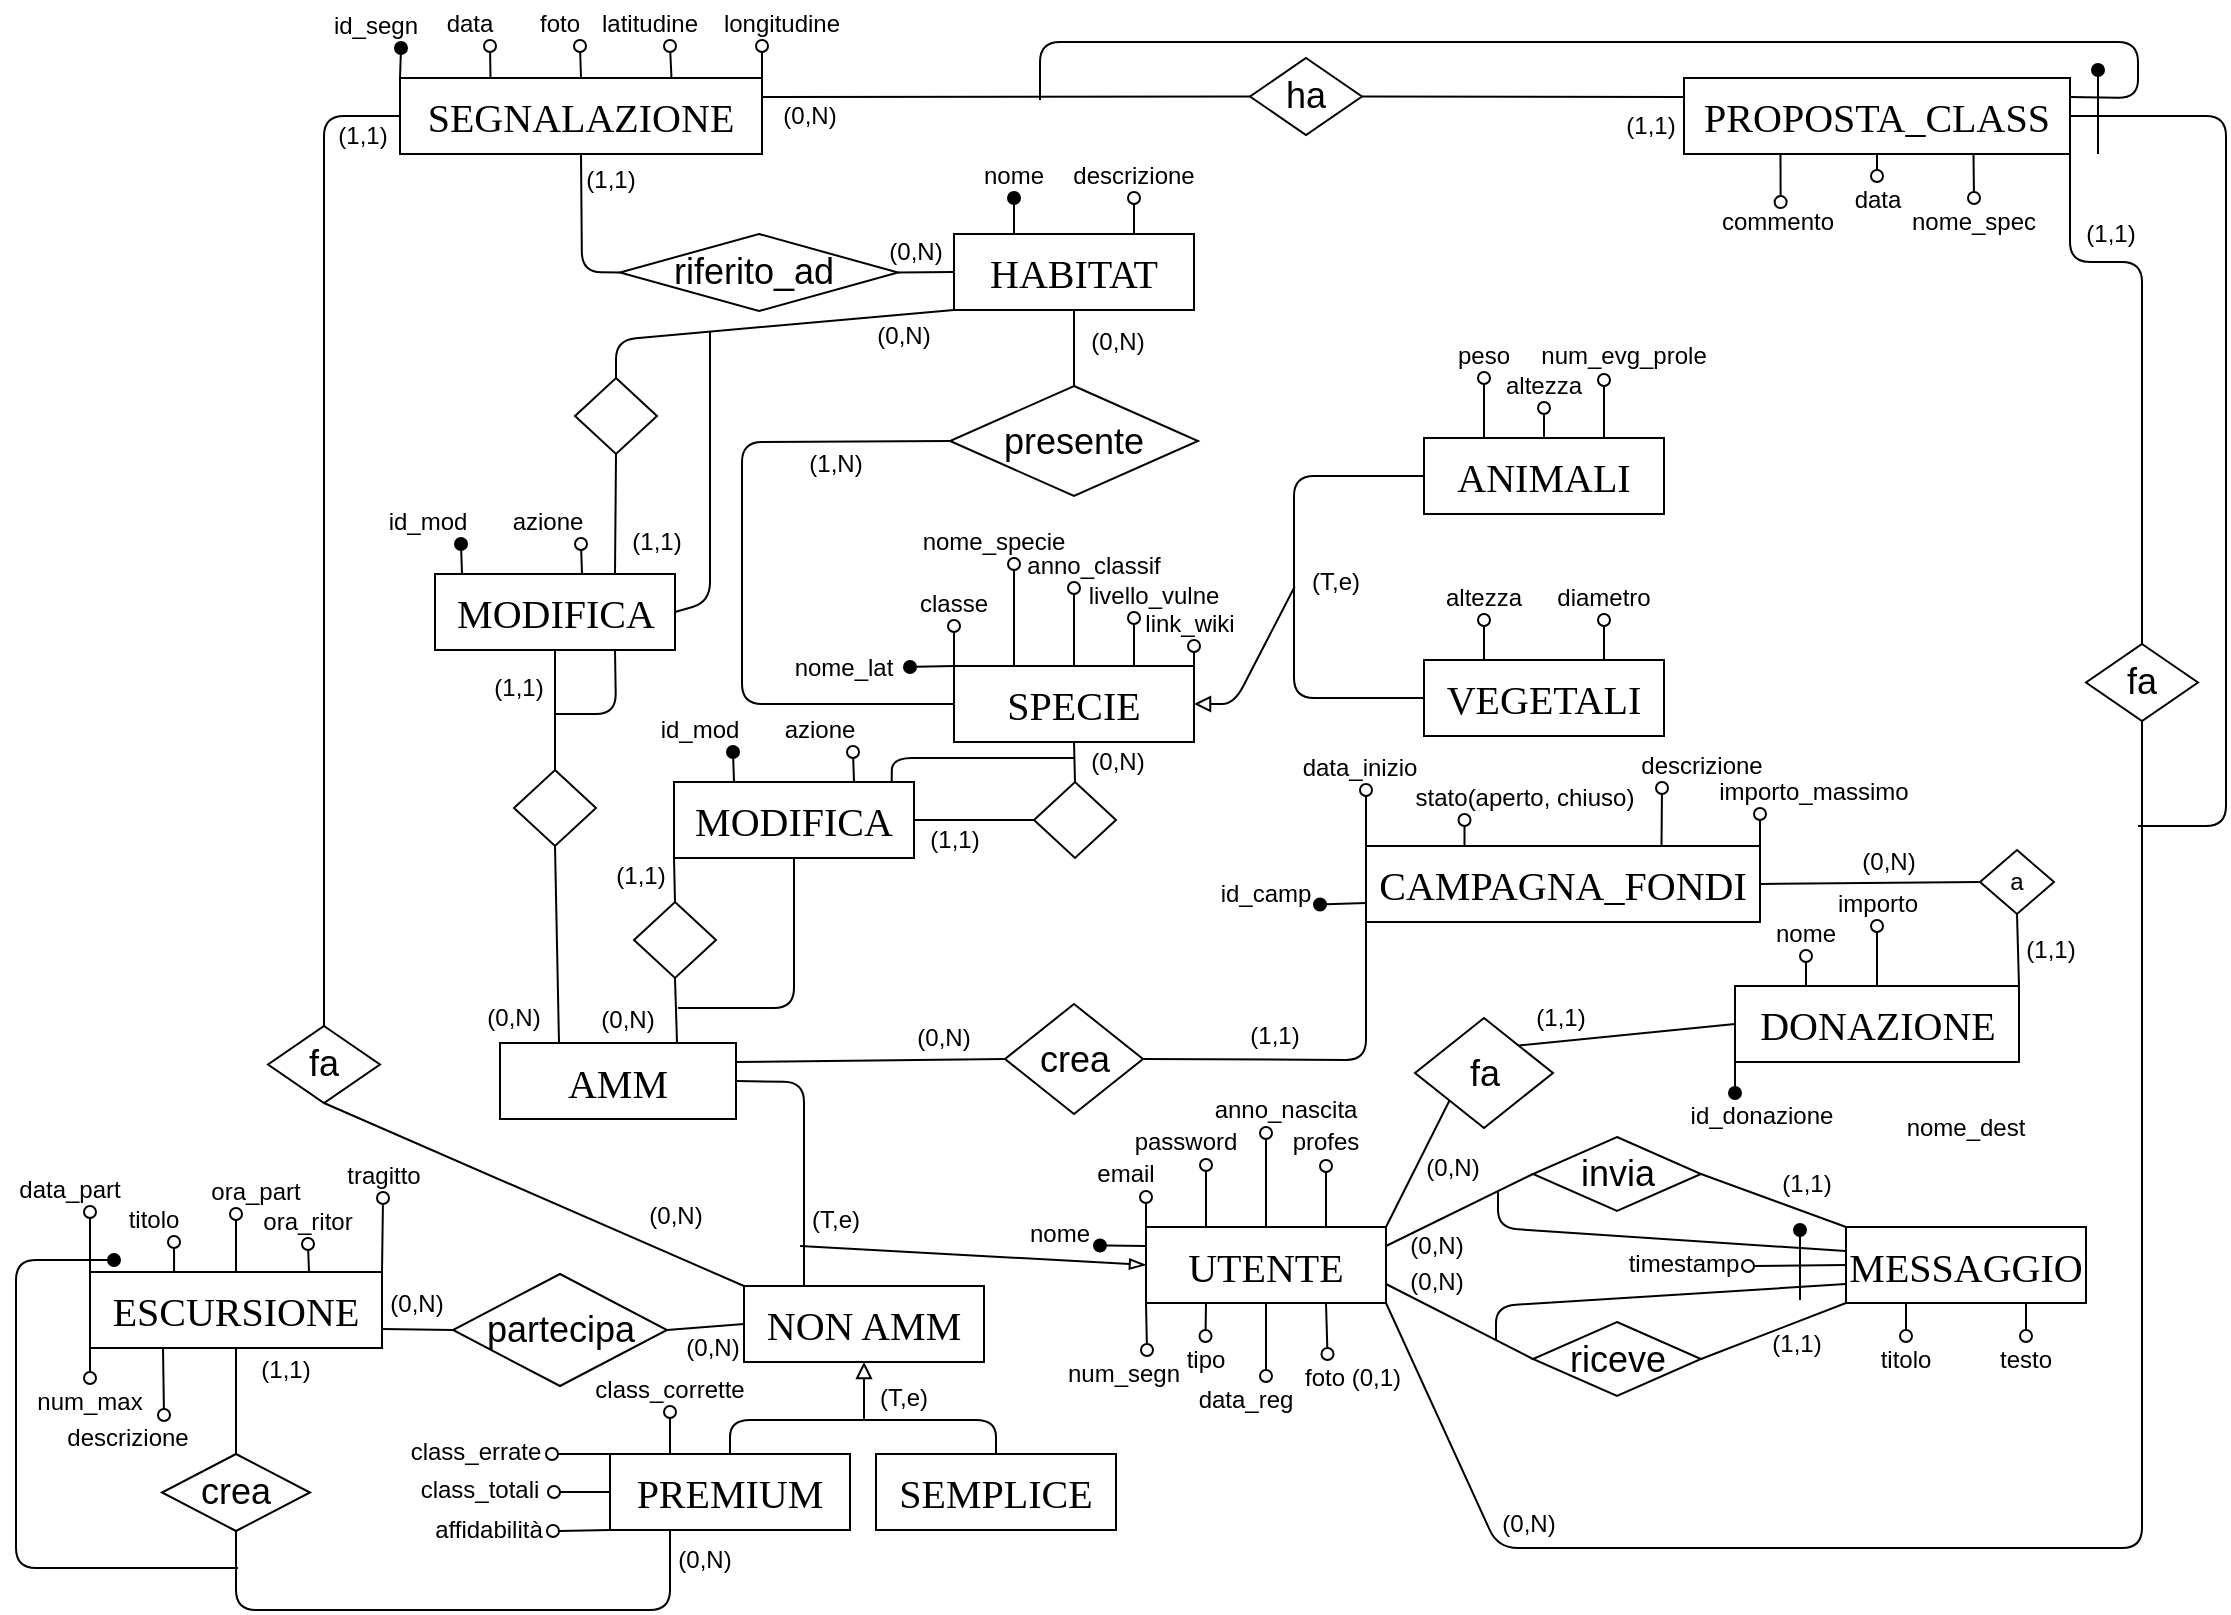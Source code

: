 <mxfile version="13.6.9" type="device"><diagram id="yvhgk6YpQ-pWL7lOhReu" name="Page-1"><mxGraphModel dx="1345" dy="577" grid="0" gridSize="10" guides="1" tooltips="1" connect="1" arrows="1" fold="1" page="1" pageScale="1" pageWidth="1169" pageHeight="827" background="none" math="0" shadow="0"><root><mxCell id="0"/><mxCell id="1" parent="0"/><mxCell id="uTuXgl5MUqhHmJxoVz4k-1" value="&lt;font face=&quot;Times New Roman&quot; style=&quot;font-size: 20px&quot;&gt;SPECIE&lt;/font&gt;" style="rounded=0;whiteSpace=wrap;html=1;" parent="1" vertex="1"><mxGeometry x="501" y="337" width="120" height="38" as="geometry"/></mxCell><mxCell id="uTuXgl5MUqhHmJxoVz4k-2" value="" style="endArrow=oval;html=1;exitX=0;exitY=0;exitDx=0;exitDy=0;endFill=1;entryX=1;entryY=0.5;entryDx=0;entryDy=0;" parent="1" source="uTuXgl5MUqhHmJxoVz4k-1" target="uTuXgl5MUqhHmJxoVz4k-4" edge="1"><mxGeometry width="50" height="50" relative="1" as="geometry"><mxPoint x="514" y="303" as="sourcePoint"/><mxPoint x="484" y="337" as="targetPoint"/></mxGeometry></mxCell><mxCell id="uTuXgl5MUqhHmJxoVz4k-4" value="nome_lat" style="text;html=1;strokeColor=none;fillColor=none;align=center;verticalAlign=middle;whiteSpace=wrap;rounded=0;" parent="1" vertex="1"><mxGeometry x="413" y="326" width="66" height="23" as="geometry"/></mxCell><mxCell id="uTuXgl5MUqhHmJxoVz4k-6" value="classe" style="text;html=1;strokeColor=none;fillColor=none;align=center;verticalAlign=middle;whiteSpace=wrap;rounded=0;" parent="1" vertex="1"><mxGeometry x="481" y="294" width="40" height="23" as="geometry"/></mxCell><mxCell id="uTuXgl5MUqhHmJxoVz4k-7" value="nome_specie" style="text;html=1;strokeColor=none;fillColor=none;align=center;verticalAlign=middle;whiteSpace=wrap;rounded=0;" parent="1" vertex="1"><mxGeometry x="501" y="263" width="40" height="23" as="geometry"/></mxCell><mxCell id="uTuXgl5MUqhHmJxoVz4k-8" value="anno_classif" style="text;html=1;strokeColor=none;fillColor=none;align=center;verticalAlign=middle;whiteSpace=wrap;rounded=0;" parent="1" vertex="1"><mxGeometry x="551" y="275" width="40" height="23" as="geometry"/></mxCell><mxCell id="uTuXgl5MUqhHmJxoVz4k-9" value="livello_vulne" style="text;html=1;strokeColor=none;fillColor=none;align=center;verticalAlign=middle;whiteSpace=wrap;rounded=0;" parent="1" vertex="1"><mxGeometry x="581" y="290" width="40" height="23" as="geometry"/></mxCell><mxCell id="uTuXgl5MUqhHmJxoVz4k-10" value="link_wiki" style="text;html=1;strokeColor=none;fillColor=none;align=center;verticalAlign=middle;whiteSpace=wrap;rounded=0;" parent="1" vertex="1"><mxGeometry x="599" y="304" width="40" height="23" as="geometry"/></mxCell><mxCell id="uTuXgl5MUqhHmJxoVz4k-11" value="" style="endArrow=oval;html=1;exitX=0;exitY=0;exitDx=0;exitDy=0;endFill=0;entryX=0.5;entryY=1;entryDx=0;entryDy=0;" parent="1" source="uTuXgl5MUqhHmJxoVz4k-1" target="uTuXgl5MUqhHmJxoVz4k-6" edge="1"><mxGeometry width="50" height="50" relative="1" as="geometry"><mxPoint x="571" y="337" as="sourcePoint"/><mxPoint x="571" y="321" as="targetPoint"/></mxGeometry></mxCell><mxCell id="uTuXgl5MUqhHmJxoVz4k-12" value="" style="endArrow=oval;html=1;exitX=0.25;exitY=0;exitDx=0;exitDy=0;endFill=0;entryX=0.75;entryY=1;entryDx=0;entryDy=0;" parent="1" source="uTuXgl5MUqhHmJxoVz4k-1" target="uTuXgl5MUqhHmJxoVz4k-7" edge="1"><mxGeometry width="50" height="50" relative="1" as="geometry"><mxPoint x="604" y="337" as="sourcePoint"/><mxPoint x="561" y="321" as="targetPoint"/></mxGeometry></mxCell><mxCell id="uTuXgl5MUqhHmJxoVz4k-13" value="" style="endArrow=oval;html=1;exitX=0.5;exitY=0;exitDx=0;exitDy=0;endFill=0;entryX=0.25;entryY=1;entryDx=0;entryDy=0;" parent="1" source="uTuXgl5MUqhHmJxoVz4k-1" target="uTuXgl5MUqhHmJxoVz4k-8" edge="1"><mxGeometry width="50" height="50" relative="1" as="geometry"><mxPoint x="613.62" y="337.0" as="sourcePoint"/><mxPoint x="613.62" y="309" as="targetPoint"/></mxGeometry></mxCell><mxCell id="uTuXgl5MUqhHmJxoVz4k-14" value="" style="endArrow=oval;html=1;exitX=0.75;exitY=0;exitDx=0;exitDy=0;endFill=0;entryX=0.25;entryY=1;entryDx=0;entryDy=0;" parent="1" source="uTuXgl5MUqhHmJxoVz4k-1" target="uTuXgl5MUqhHmJxoVz4k-9" edge="1"><mxGeometry width="50" height="50" relative="1" as="geometry"><mxPoint x="591" y="337.0" as="sourcePoint"/><mxPoint x="579" y="324" as="targetPoint"/></mxGeometry></mxCell><mxCell id="uTuXgl5MUqhHmJxoVz4k-17" value="" style="endArrow=oval;html=1;exitX=1;exitY=0;exitDx=0;exitDy=0;endFill=0;entryX=0.5;entryY=1;entryDx=0;entryDy=0;" parent="1" source="uTuXgl5MUqhHmJxoVz4k-1" edge="1"><mxGeometry width="50" height="50" relative="1" as="geometry"><mxPoint x="673" y="303.5" as="sourcePoint"/><mxPoint x="621" y="327" as="targetPoint"/></mxGeometry></mxCell><mxCell id="uTuXgl5MUqhHmJxoVz4k-18" value="" style="endArrow=block;html=1;endFill=0;entryX=1;entryY=0.5;entryDx=0;entryDy=0;exitX=-0.017;exitY=0.63;exitDx=0;exitDy=0;exitPerimeter=0;" parent="1" source="uTuXgl5MUqhHmJxoVz4k-35" target="uTuXgl5MUqhHmJxoVz4k-1" edge="1"><mxGeometry width="50" height="50" relative="1" as="geometry"><mxPoint x="673" y="330" as="sourcePoint"/><mxPoint x="636" y="415" as="targetPoint"/><Array as="points"><mxPoint x="641" y="356"/></Array></mxGeometry></mxCell><mxCell id="uTuXgl5MUqhHmJxoVz4k-20" value="" style="endArrow=none;html=1;exitX=0;exitY=0.5;exitDx=0;exitDy=0;entryX=0;entryY=0.5;entryDx=0;entryDy=0;" parent="1" source="uTuXgl5MUqhHmJxoVz4k-22" target="uTuXgl5MUqhHmJxoVz4k-21" edge="1"><mxGeometry width="50" height="50" relative="1" as="geometry"><mxPoint x="725" y="401" as="sourcePoint"/><mxPoint x="725" y="290" as="targetPoint"/><Array as="points"><mxPoint x="671" y="353"/><mxPoint x="671" y="242"/></Array></mxGeometry></mxCell><mxCell id="uTuXgl5MUqhHmJxoVz4k-21" value="&lt;font face=&quot;Times New Roman&quot; style=&quot;font-size: 20px&quot;&gt;ANIMALI&lt;/font&gt;" style="rounded=0;whiteSpace=wrap;html=1;" parent="1" vertex="1"><mxGeometry x="736" y="223" width="120" height="38" as="geometry"/></mxCell><mxCell id="uTuXgl5MUqhHmJxoVz4k-22" value="&lt;font face=&quot;Times New Roman&quot; style=&quot;font-size: 20px&quot;&gt;VEGETALI&lt;/font&gt;" style="rounded=0;whiteSpace=wrap;html=1;" parent="1" vertex="1"><mxGeometry x="736" y="334" width="120" height="38" as="geometry"/></mxCell><mxCell id="uTuXgl5MUqhHmJxoVz4k-24" value="peso" style="text;html=1;strokeColor=none;fillColor=none;align=center;verticalAlign=middle;whiteSpace=wrap;rounded=0;" parent="1" vertex="1"><mxGeometry x="746" y="170" width="40" height="23" as="geometry"/></mxCell><mxCell id="uTuXgl5MUqhHmJxoVz4k-25" value="" style="endArrow=oval;html=1;endFill=0;entryX=0.5;entryY=1;entryDx=0;entryDy=0;exitX=0.25;exitY=0;exitDx=0;exitDy=0;" parent="1" source="uTuXgl5MUqhHmJxoVz4k-21" target="uTuXgl5MUqhHmJxoVz4k-24" edge="1"><mxGeometry width="50" height="50" relative="1" as="geometry"><mxPoint x="720" y="204" as="sourcePoint"/><mxPoint x="766" y="189" as="targetPoint"/></mxGeometry></mxCell><mxCell id="uTuXgl5MUqhHmJxoVz4k-26" value="altezza" style="text;html=1;strokeColor=none;fillColor=none;align=center;verticalAlign=middle;whiteSpace=wrap;rounded=0;" parent="1" vertex="1"><mxGeometry x="776" y="185" width="40" height="23" as="geometry"/></mxCell><mxCell id="uTuXgl5MUqhHmJxoVz4k-28" value="" style="endArrow=oval;html=1;exitX=0.5;exitY=0;exitDx=0;exitDy=0;endFill=0;entryX=0.5;entryY=1;entryDx=0;entryDy=0;" parent="1" source="uTuXgl5MUqhHmJxoVz4k-21" target="uTuXgl5MUqhHmJxoVz4k-26" edge="1"><mxGeometry width="50" height="50" relative="1" as="geometry"><mxPoint x="776" y="233" as="sourcePoint"/><mxPoint x="776" y="218" as="targetPoint"/></mxGeometry></mxCell><mxCell id="uTuXgl5MUqhHmJxoVz4k-29" value="num_evg_prole" style="text;html=1;strokeColor=none;fillColor=none;align=center;verticalAlign=middle;whiteSpace=wrap;rounded=0;" parent="1" vertex="1"><mxGeometry x="816" y="170" width="40" height="24" as="geometry"/></mxCell><mxCell id="uTuXgl5MUqhHmJxoVz4k-30" value="" style="endArrow=oval;html=1;exitX=0.75;exitY=0;exitDx=0;exitDy=0;endFill=0;entryX=0.25;entryY=1;entryDx=0;entryDy=0;" parent="1" source="uTuXgl5MUqhHmJxoVz4k-21" target="uTuXgl5MUqhHmJxoVz4k-29" edge="1"><mxGeometry width="50" height="50" relative="1" as="geometry"><mxPoint x="776" y="233" as="sourcePoint"/><mxPoint x="776" y="218" as="targetPoint"/></mxGeometry></mxCell><mxCell id="uTuXgl5MUqhHmJxoVz4k-31" value="altezza" style="text;html=1;strokeColor=none;fillColor=none;align=center;verticalAlign=middle;whiteSpace=wrap;rounded=0;" parent="1" vertex="1"><mxGeometry x="746" y="291" width="40" height="23" as="geometry"/></mxCell><mxCell id="uTuXgl5MUqhHmJxoVz4k-32" value="diametro" style="text;html=1;strokeColor=none;fillColor=none;align=center;verticalAlign=middle;whiteSpace=wrap;rounded=0;" parent="1" vertex="1"><mxGeometry x="806" y="291" width="40" height="23" as="geometry"/></mxCell><mxCell id="uTuXgl5MUqhHmJxoVz4k-33" value="" style="endArrow=oval;html=1;exitX=0.25;exitY=0;exitDx=0;exitDy=0;endFill=0;entryX=0.5;entryY=1;entryDx=0;entryDy=0;" parent="1" source="uTuXgl5MUqhHmJxoVz4k-22" target="uTuXgl5MUqhHmJxoVz4k-31" edge="1"><mxGeometry width="50" height="50" relative="1" as="geometry"><mxPoint x="511" y="299" as="sourcePoint"/><mxPoint x="511" y="279" as="targetPoint"/></mxGeometry></mxCell><mxCell id="uTuXgl5MUqhHmJxoVz4k-34" value="" style="endArrow=oval;html=1;exitX=0.75;exitY=0;exitDx=0;exitDy=0;endFill=0;entryX=0.5;entryY=1;entryDx=0;entryDy=0;" parent="1" source="uTuXgl5MUqhHmJxoVz4k-22" target="uTuXgl5MUqhHmJxoVz4k-32" edge="1"><mxGeometry width="50" height="50" relative="1" as="geometry"><mxPoint x="776" y="344" as="sourcePoint"/><mxPoint x="776" y="324" as="targetPoint"/></mxGeometry></mxCell><mxCell id="uTuXgl5MUqhHmJxoVz4k-35" value="(T,e)" style="text;html=1;strokeColor=none;fillColor=none;align=center;verticalAlign=middle;whiteSpace=wrap;rounded=0;" parent="1" vertex="1"><mxGeometry x="672" y="286" width="40" height="18" as="geometry"/></mxCell><mxCell id="uTuXgl5MUqhHmJxoVz4k-156" value="" style="edgeStyle=orthogonalEdgeStyle;rounded=0;orthogonalLoop=1;jettySize=auto;html=1;startArrow=none;startFill=0;endArrow=none;endFill=0;fontSize=18;" parent="1" source="uTuXgl5MUqhHmJxoVz4k-36" target="uTuXgl5MUqhHmJxoVz4k-42" edge="1"><mxGeometry relative="1" as="geometry"/></mxCell><mxCell id="uTuXgl5MUqhHmJxoVz4k-36" value="&lt;font face=&quot;Times New Roman&quot; style=&quot;font-size: 20px&quot;&gt;HABITAT&lt;/font&gt;" style="rounded=0;whiteSpace=wrap;html=1;" parent="1" vertex="1"><mxGeometry x="501" y="121" width="120" height="38" as="geometry"/></mxCell><mxCell id="uTuXgl5MUqhHmJxoVz4k-38" value="nome" style="text;html=1;strokeColor=none;fillColor=none;align=center;verticalAlign=middle;whiteSpace=wrap;rounded=0;" parent="1" vertex="1"><mxGeometry x="511" y="80" width="40" height="23" as="geometry"/></mxCell><mxCell id="uTuXgl5MUqhHmJxoVz4k-39" value="" style="endArrow=oval;html=1;exitX=0.25;exitY=0;exitDx=0;exitDy=0;endFill=1;entryX=0.5;entryY=1;entryDx=0;entryDy=0;" parent="1" source="uTuXgl5MUqhHmJxoVz4k-36" target="uTuXgl5MUqhHmJxoVz4k-38" edge="1"><mxGeometry width="50" height="50" relative="1" as="geometry"><mxPoint x="511" y="364" as="sourcePoint"/><mxPoint x="494" y="364" as="targetPoint"/></mxGeometry></mxCell><mxCell id="uTuXgl5MUqhHmJxoVz4k-40" value="descrizione" style="text;html=1;strokeColor=none;fillColor=none;align=center;verticalAlign=middle;whiteSpace=wrap;rounded=0;" parent="1" vertex="1"><mxGeometry x="571" y="80" width="40" height="23" as="geometry"/></mxCell><mxCell id="uTuXgl5MUqhHmJxoVz4k-41" value="" style="endArrow=oval;html=1;exitX=0.75;exitY=0;exitDx=0;exitDy=0;endFill=0;entryX=0.5;entryY=1;entryDx=0;entryDy=0;" parent="1" source="uTuXgl5MUqhHmJxoVz4k-36" target="uTuXgl5MUqhHmJxoVz4k-40" edge="1"><mxGeometry width="50" height="50" relative="1" as="geometry"><mxPoint x="511" y="364" as="sourcePoint"/><mxPoint x="511" y="344" as="targetPoint"/></mxGeometry></mxCell><mxCell id="uTuXgl5MUqhHmJxoVz4k-42" value="presente" style="rhombus;whiteSpace=wrap;html=1;fontSize=18;" parent="1" vertex="1"><mxGeometry x="499" y="197" width="124" height="55" as="geometry"/></mxCell><mxCell id="uTuXgl5MUqhHmJxoVz4k-46" value="&lt;font face=&quot;Times New Roman&quot; style=&quot;font-size: 20px&quot;&gt;UTENTE&lt;/font&gt;" style="rounded=0;whiteSpace=wrap;html=1;" parent="1" vertex="1"><mxGeometry x="597" y="617.5" width="120" height="38" as="geometry"/></mxCell><mxCell id="uTuXgl5MUqhHmJxoVz4k-47" value="" style="endArrow=oval;html=1;endFill=1;exitX=0;exitY=0.25;exitDx=0;exitDy=0;entryX=1;entryY=0.75;entryDx=0;entryDy=0;" parent="1" source="uTuXgl5MUqhHmJxoVz4k-46" target="uTuXgl5MUqhHmJxoVz4k-48" edge="1"><mxGeometry width="50" height="50" relative="1" as="geometry"><mxPoint x="583" y="585.5" as="sourcePoint"/><mxPoint x="575" y="627.5" as="targetPoint"/></mxGeometry></mxCell><mxCell id="uTuXgl5MUqhHmJxoVz4k-48" value="nome" style="text;html=1;strokeColor=none;fillColor=none;align=center;verticalAlign=middle;whiteSpace=wrap;rounded=0;" parent="1" vertex="1"><mxGeometry x="534" y="609.5" width="40" height="23" as="geometry"/></mxCell><mxCell id="uTuXgl5MUqhHmJxoVz4k-53" value="email" style="text;html=1;strokeColor=none;fillColor=none;align=center;verticalAlign=middle;whiteSpace=wrap;rounded=0;" parent="1" vertex="1"><mxGeometry x="567" y="579.5" width="40" height="23" as="geometry"/></mxCell><mxCell id="uTuXgl5MUqhHmJxoVz4k-54" value="password" style="text;html=1;strokeColor=none;fillColor=none;align=center;verticalAlign=middle;whiteSpace=wrap;rounded=0;" parent="1" vertex="1"><mxGeometry x="597" y="563.5" width="40" height="23" as="geometry"/></mxCell><mxCell id="uTuXgl5MUqhHmJxoVz4k-55" value="anno_nascita" style="text;html=1;strokeColor=none;fillColor=none;align=center;verticalAlign=middle;whiteSpace=wrap;rounded=0;" parent="1" vertex="1"><mxGeometry x="646.75" y="547" width="40" height="23" as="geometry"/></mxCell><mxCell id="uTuXgl5MUqhHmJxoVz4k-56" value="profes" style="text;html=1;strokeColor=none;fillColor=none;align=center;verticalAlign=middle;whiteSpace=wrap;rounded=0;" parent="1" vertex="1"><mxGeometry x="667" y="563" width="40" height="24" as="geometry"/></mxCell><mxCell id="uTuXgl5MUqhHmJxoVz4k-57" value="foto (0,1)" style="text;html=1;strokeColor=none;fillColor=none;align=center;verticalAlign=middle;whiteSpace=wrap;rounded=0;" parent="1" vertex="1"><mxGeometry x="675" y="681" width="51" height="23" as="geometry"/></mxCell><mxCell id="uTuXgl5MUqhHmJxoVz4k-58" value="num_segn" style="text;html=1;strokeColor=none;fillColor=none;align=center;verticalAlign=middle;whiteSpace=wrap;rounded=0;" parent="1" vertex="1"><mxGeometry x="563" y="679" width="46" height="23" as="geometry"/></mxCell><mxCell id="uTuXgl5MUqhHmJxoVz4k-59" value="tipo" style="text;html=1;strokeColor=none;fillColor=none;align=center;verticalAlign=middle;whiteSpace=wrap;rounded=0;" parent="1" vertex="1"><mxGeometry x="606.75" y="672" width="40" height="23" as="geometry"/></mxCell><mxCell id="uTuXgl5MUqhHmJxoVz4k-60" value="data_reg" style="text;html=1;strokeColor=none;fillColor=none;align=center;verticalAlign=middle;whiteSpace=wrap;rounded=0;" parent="1" vertex="1"><mxGeometry x="627" y="692" width="40" height="23" as="geometry"/></mxCell><mxCell id="uTuXgl5MUqhHmJxoVz4k-62" value="" style="endArrow=oval;html=1;exitX=0;exitY=0;exitDx=0;exitDy=0;endFill=0;entryX=0.75;entryY=1;entryDx=0;entryDy=0;" parent="1" source="uTuXgl5MUqhHmJxoVz4k-46" target="uTuXgl5MUqhHmJxoVz4k-53" edge="1"><mxGeometry width="50" height="50" relative="1" as="geometry"><mxPoint x="604" y="613.5" as="sourcePoint"/><mxPoint x="604" y="593.5" as="targetPoint"/></mxGeometry></mxCell><mxCell id="uTuXgl5MUqhHmJxoVz4k-63" value="" style="endArrow=oval;html=1;exitX=0.25;exitY=0;exitDx=0;exitDy=0;endFill=0;entryX=0.75;entryY=1;entryDx=0;entryDy=0;" parent="1" source="uTuXgl5MUqhHmJxoVz4k-46" target="uTuXgl5MUqhHmJxoVz4k-54" edge="1"><mxGeometry width="50" height="50" relative="1" as="geometry"><mxPoint x="635" y="617.5" as="sourcePoint"/><mxPoint x="635" y="597.5" as="targetPoint"/></mxGeometry></mxCell><mxCell id="uTuXgl5MUqhHmJxoVz4k-64" value="" style="endArrow=oval;html=1;exitX=0.5;exitY=0;exitDx=0;exitDy=0;endFill=0;entryX=0.5;entryY=1;entryDx=0;entryDy=0;" parent="1" source="uTuXgl5MUqhHmJxoVz4k-46" edge="1"><mxGeometry width="50" height="50" relative="1" as="geometry"><mxPoint x="673" y="601.5" as="sourcePoint"/><mxPoint x="657" y="570.5" as="targetPoint"/></mxGeometry></mxCell><mxCell id="uTuXgl5MUqhHmJxoVz4k-65" value="" style="endArrow=oval;html=1;exitX=0.75;exitY=0;exitDx=0;exitDy=0;endFill=0;entryX=0.5;entryY=1;entryDx=0;entryDy=0;" parent="1" source="uTuXgl5MUqhHmJxoVz4k-46" target="uTuXgl5MUqhHmJxoVz4k-56" edge="1"><mxGeometry width="50" height="50" relative="1" as="geometry"><mxPoint x="689" y="604.5" as="sourcePoint"/><mxPoint x="695" y="584.5" as="targetPoint"/></mxGeometry></mxCell><mxCell id="uTuXgl5MUqhHmJxoVz4k-66" value="" style="endArrow=oval;html=1;exitX=0.75;exitY=1;exitDx=0;exitDy=0;endFill=0;entryX=0.25;entryY=0;entryDx=0;entryDy=0;" parent="1" source="uTuXgl5MUqhHmJxoVz4k-46" target="uTuXgl5MUqhHmJxoVz4k-57" edge="1"><mxGeometry width="50" height="50" relative="1" as="geometry"><mxPoint x="728" y="609.5" as="sourcePoint"/><mxPoint x="728" y="594.5" as="targetPoint"/></mxGeometry></mxCell><mxCell id="uTuXgl5MUqhHmJxoVz4k-70" value="" style="endArrow=oval;html=1;exitX=0.25;exitY=1;exitDx=0;exitDy=0;endFill=0;entryX=0.5;entryY=0;entryDx=0;entryDy=0;" parent="1" source="uTuXgl5MUqhHmJxoVz4k-46" target="uTuXgl5MUqhHmJxoVz4k-59" edge="1"><mxGeometry width="50" height="50" relative="1" as="geometry"><mxPoint x="607" y="646.5" as="sourcePoint"/><mxPoint x="663" y="720" as="targetPoint"/></mxGeometry></mxCell><mxCell id="uTuXgl5MUqhHmJxoVz4k-72" value="" style="endArrow=oval;html=1;exitX=0.5;exitY=1;exitDx=0;exitDy=0;endFill=0;entryX=0.75;entryY=0;entryDx=0;entryDy=0;" parent="1" source="uTuXgl5MUqhHmJxoVz4k-46" target="uTuXgl5MUqhHmJxoVz4k-60" edge="1"><mxGeometry width="50" height="50" relative="1" as="geometry"><mxPoint x="607" y="656" as="sourcePoint"/><mxPoint x="687" y="673.5" as="targetPoint"/></mxGeometry></mxCell><mxCell id="uTuXgl5MUqhHmJxoVz4k-73" value="" style="endArrow=oval;html=1;exitX=0;exitY=1;exitDx=0;exitDy=0;endFill=0;entryX=0.75;entryY=0;entryDx=0;entryDy=0;" parent="1" source="uTuXgl5MUqhHmJxoVz4k-46" target="uTuXgl5MUqhHmJxoVz4k-58" edge="1"><mxGeometry width="50" height="50" relative="1" as="geometry"><mxPoint x="697" y="665.5" as="sourcePoint"/><mxPoint x="627" y="676" as="targetPoint"/></mxGeometry></mxCell><mxCell id="uTuXgl5MUqhHmJxoVz4k-76" value="&lt;font face=&quot;Times New Roman&quot; style=&quot;font-size: 20px&quot;&gt;MESSAGGIO&lt;/font&gt;" style="rounded=0;whiteSpace=wrap;html=1;" parent="1" vertex="1"><mxGeometry x="947" y="617.5" width="120" height="38" as="geometry"/></mxCell><mxCell id="uTuXgl5MUqhHmJxoVz4k-79" value="nome_dest" style="text;html=1;strokeColor=none;fillColor=none;align=center;verticalAlign=middle;whiteSpace=wrap;rounded=0;" parent="1" vertex="1"><mxGeometry x="987" y="556" width="40" height="23" as="geometry"/></mxCell><mxCell id="uTuXgl5MUqhHmJxoVz4k-82" value="timestamp" style="text;html=1;strokeColor=none;fillColor=none;align=center;verticalAlign=middle;whiteSpace=wrap;rounded=0;" parent="1" vertex="1"><mxGeometry x="846" y="624" width="40" height="23" as="geometry"/></mxCell><mxCell id="uTuXgl5MUqhHmJxoVz4k-84" value="titolo" style="text;html=1;strokeColor=none;fillColor=none;align=center;verticalAlign=middle;whiteSpace=wrap;rounded=0;" parent="1" vertex="1"><mxGeometry x="957" y="672" width="40" height="23" as="geometry"/></mxCell><mxCell id="uTuXgl5MUqhHmJxoVz4k-85" value="testo" style="text;html=1;strokeColor=none;fillColor=none;align=center;verticalAlign=middle;whiteSpace=wrap;rounded=0;" parent="1" vertex="1"><mxGeometry x="1017" y="672" width="40" height="23" as="geometry"/></mxCell><mxCell id="uTuXgl5MUqhHmJxoVz4k-89" value="" style="endArrow=none;startArrow=none;html=1;fontSize=18;startFill=0;endFill=0;exitX=1;exitY=0.25;exitDx=0;exitDy=0;entryX=0;entryY=0.5;entryDx=0;entryDy=0;" parent="1" source="uTuXgl5MUqhHmJxoVz4k-46" target="uTuXgl5MUqhHmJxoVz4k-94" edge="1"><mxGeometry width="50" height="50" relative="1" as="geometry"><mxPoint x="853" y="576" as="sourcePoint"/><mxPoint x="792" y="594.5" as="targetPoint"/></mxGeometry></mxCell><mxCell id="uTuXgl5MUqhHmJxoVz4k-90" value="riceve" style="rhombus;whiteSpace=wrap;html=1;fontSize=18;" parent="1" vertex="1"><mxGeometry x="790.5" y="665" width="84" height="37" as="geometry"/></mxCell><mxCell id="uTuXgl5MUqhHmJxoVz4k-91" value="" style="endArrow=none;startArrow=none;html=1;fontSize=18;startFill=0;endFill=0;exitX=1;exitY=0.75;exitDx=0;exitDy=0;entryX=0;entryY=0.5;entryDx=0;entryDy=0;" parent="1" source="uTuXgl5MUqhHmJxoVz4k-46" target="uTuXgl5MUqhHmJxoVz4k-90" edge="1"><mxGeometry width="50" height="50" relative="1" as="geometry"><mxPoint x="727" y="637" as="sourcePoint"/><mxPoint x="802" y="635.5" as="targetPoint"/></mxGeometry></mxCell><mxCell id="uTuXgl5MUqhHmJxoVz4k-94" value="invia" style="rhombus;whiteSpace=wrap;html=1;fontSize=18;" parent="1" vertex="1"><mxGeometry x="790.5" y="572.5" width="84" height="37" as="geometry"/></mxCell><mxCell id="uTuXgl5MUqhHmJxoVz4k-96" value="" style="endArrow=none;startArrow=none;html=1;fontSize=18;startFill=0;endFill=0;exitX=1;exitY=0.5;exitDx=0;exitDy=0;entryX=0;entryY=1;entryDx=0;entryDy=0;" parent="1" source="uTuXgl5MUqhHmJxoVz4k-90" target="uTuXgl5MUqhHmJxoVz4k-76" edge="1"><mxGeometry width="50" height="50" relative="1" as="geometry"><mxPoint x="897.25" y="691.5" as="sourcePoint"/><mxPoint x="970.75" y="655.5" as="targetPoint"/></mxGeometry></mxCell><mxCell id="uTuXgl5MUqhHmJxoVz4k-97" value="" style="endArrow=none;startArrow=none;html=1;fontSize=18;startFill=0;endFill=0;exitX=1;exitY=0.5;exitDx=0;exitDy=0;entryX=0;entryY=0;entryDx=0;entryDy=0;" parent="1" source="uTuXgl5MUqhHmJxoVz4k-94" target="uTuXgl5MUqhHmJxoVz4k-76" edge="1"><mxGeometry width="50" height="50" relative="1" as="geometry"><mxPoint x="874.5" y="593" as="sourcePoint"/><mxPoint x="948" y="630.5" as="targetPoint"/></mxGeometry></mxCell><mxCell id="uTuXgl5MUqhHmJxoVz4k-98" value="" style="endArrow=none;html=1;exitX=-0.002;exitY=0.316;exitDx=0;exitDy=0;endFill=0;exitPerimeter=0;" parent="1" source="uTuXgl5MUqhHmJxoVz4k-76" edge="1"><mxGeometry width="50" height="50" relative="1" as="geometry"><mxPoint x="959" y="612" as="sourcePoint"/><mxPoint x="773" y="600" as="targetPoint"/><Array as="points"><mxPoint x="773" y="618"/></Array></mxGeometry></mxCell><mxCell id="uTuXgl5MUqhHmJxoVz4k-99" value="" style="endArrow=none;html=1;exitX=0;exitY=0.75;exitDx=0;exitDy=0;endFill=0;" parent="1" source="uTuXgl5MUqhHmJxoVz4k-76" edge="1"><mxGeometry width="50" height="50" relative="1" as="geometry"><mxPoint x="970" y="615.0" as="sourcePoint"/><mxPoint x="772" y="674" as="targetPoint"/><Array as="points"><mxPoint x="772" y="657"/></Array></mxGeometry></mxCell><mxCell id="uTuXgl5MUqhHmJxoVz4k-100" value="" style="endArrow=oval;html=1;exitX=0;exitY=0.5;exitDx=0;exitDy=0;endFill=0;" parent="1" source="uTuXgl5MUqhHmJxoVz4k-76" edge="1"><mxGeometry width="50" height="50" relative="1" as="geometry"><mxPoint x="967" y="637.5" as="sourcePoint"/><mxPoint x="898" y="637" as="targetPoint"/></mxGeometry></mxCell><mxCell id="uTuXgl5MUqhHmJxoVz4k-101" value="" style="endArrow=oval;html=1;exitX=0.25;exitY=1;exitDx=0;exitDy=0;endFill=0;entryX=0.5;entryY=0;entryDx=0;entryDy=0;" parent="1" source="uTuXgl5MUqhHmJxoVz4k-76" target="uTuXgl5MUqhHmJxoVz4k-84" edge="1"><mxGeometry width="50" height="50" relative="1" as="geometry"><mxPoint x="874" y="498" as="sourcePoint"/><mxPoint x="977" y="675" as="targetPoint"/></mxGeometry></mxCell><mxCell id="uTuXgl5MUqhHmJxoVz4k-102" value="" style="endArrow=oval;html=1;exitX=0.75;exitY=1;exitDx=0;exitDy=0;endFill=0;entryX=0.5;entryY=0;entryDx=0;entryDy=0;" parent="1" source="uTuXgl5MUqhHmJxoVz4k-76" target="uTuXgl5MUqhHmJxoVz4k-85" edge="1"><mxGeometry width="50" height="50" relative="1" as="geometry"><mxPoint x="987" y="665.5" as="sourcePoint"/><mxPoint x="1037" y="672" as="targetPoint"/></mxGeometry></mxCell><mxCell id="uTuXgl5MUqhHmJxoVz4k-115" value="&lt;font face=&quot;Times New Roman&quot;&gt;&lt;span style=&quot;font-size: 20px&quot;&gt;PREMIUM&lt;/span&gt;&lt;/font&gt;" style="rounded=0;whiteSpace=wrap;html=1;" parent="1" vertex="1"><mxGeometry x="329" y="731" width="120" height="38" as="geometry"/></mxCell><mxCell id="uTuXgl5MUqhHmJxoVz4k-118" value="&lt;font face=&quot;Times New Roman&quot;&gt;&lt;span style=&quot;font-size: 20px&quot;&gt;SEMPLICE&lt;/span&gt;&lt;/font&gt;" style="rounded=0;whiteSpace=wrap;html=1;" parent="1" vertex="1"><mxGeometry x="462" y="731" width="120" height="38" as="geometry"/></mxCell><mxCell id="uTuXgl5MUqhHmJxoVz4k-119" value="&lt;font face=&quot;Times New Roman&quot;&gt;&lt;span style=&quot;font-size: 20px&quot;&gt;AMM&lt;/span&gt;&lt;/font&gt;" style="rounded=0;whiteSpace=wrap;html=1;" parent="1" vertex="1"><mxGeometry x="274" y="525.5" width="118" height="38" as="geometry"/></mxCell><mxCell id="uTuXgl5MUqhHmJxoVz4k-121" value="class_corrette" style="text;html=1;strokeColor=none;fillColor=none;align=center;verticalAlign=middle;whiteSpace=wrap;rounded=0;" parent="1" vertex="1"><mxGeometry x="339" y="687" width="40" height="23" as="geometry"/></mxCell><mxCell id="uTuXgl5MUqhHmJxoVz4k-122" value="class_errate" style="text;html=1;strokeColor=none;fillColor=none;align=center;verticalAlign=middle;whiteSpace=wrap;rounded=0;" parent="1" vertex="1"><mxGeometry x="224" y="718.5" width="76" height="23" as="geometry"/></mxCell><mxCell id="uTuXgl5MUqhHmJxoVz4k-123" value="class_totali" style="text;html=1;strokeColor=none;fillColor=none;align=center;verticalAlign=middle;whiteSpace=wrap;rounded=0;" parent="1" vertex="1"><mxGeometry x="227" y="737.5" width="74" height="23" as="geometry"/></mxCell><mxCell id="uTuXgl5MUqhHmJxoVz4k-124" value="affidabilità" style="text;html=1;strokeColor=none;fillColor=none;align=center;verticalAlign=middle;whiteSpace=wrap;rounded=0;" parent="1" vertex="1"><mxGeometry x="235.5" y="757" width="65" height="23" as="geometry"/></mxCell><mxCell id="uTuXgl5MUqhHmJxoVz4k-125" value="" style="endArrow=oval;html=1;exitX=0.25;exitY=0;exitDx=0;exitDy=0;endFill=0;entryX=0.5;entryY=1;entryDx=0;entryDy=0;" parent="1" source="uTuXgl5MUqhHmJxoVz4k-115" target="uTuXgl5MUqhHmJxoVz4k-121" edge="1"><mxGeometry width="50" height="50" relative="1" as="geometry"><mxPoint x="442" y="592.5" as="sourcePoint"/><mxPoint x="359.0" y="711.0" as="targetPoint"/></mxGeometry></mxCell><mxCell id="uTuXgl5MUqhHmJxoVz4k-128" value="" style="endArrow=oval;html=1;exitX=0;exitY=0;exitDx=0;exitDy=0;endFill=0;entryX=1;entryY=0.5;entryDx=0;entryDy=0;" parent="1" source="uTuXgl5MUqhHmJxoVz4k-115" edge="1"><mxGeometry width="50" height="50" relative="1" as="geometry"><mxPoint x="472" y="592.5" as="sourcePoint"/><mxPoint x="300" y="731" as="targetPoint"/></mxGeometry></mxCell><mxCell id="uTuXgl5MUqhHmJxoVz4k-129" value="" style="endArrow=oval;html=1;exitX=0;exitY=0.5;exitDx=0;exitDy=0;endFill=0;entryX=1;entryY=0.5;entryDx=0;entryDy=0;" parent="1" source="uTuXgl5MUqhHmJxoVz4k-115" edge="1"><mxGeometry width="50" height="50" relative="1" as="geometry"><mxPoint x="339" y="741" as="sourcePoint"/><mxPoint x="301" y="750.0" as="targetPoint"/></mxGeometry></mxCell><mxCell id="uTuXgl5MUqhHmJxoVz4k-130" value="" style="endArrow=oval;html=1;exitX=0;exitY=1;exitDx=0;exitDy=0;endFill=0;entryX=1;entryY=0.5;entryDx=0;entryDy=0;" parent="1" source="uTuXgl5MUqhHmJxoVz4k-115" edge="1"><mxGeometry width="50" height="50" relative="1" as="geometry"><mxPoint x="349" y="751" as="sourcePoint"/><mxPoint x="300.5" y="769.5" as="targetPoint"/></mxGeometry></mxCell><mxCell id="uTuXgl5MUqhHmJxoVz4k-132" value="fa" style="rhombus;whiteSpace=wrap;html=1;fontSize=18;" parent="1" vertex="1"><mxGeometry x="158" y="517" width="56" height="38.5" as="geometry"/></mxCell><mxCell id="uTuXgl5MUqhHmJxoVz4k-135" value="&lt;font face=&quot;Times New Roman&quot; style=&quot;font-size: 20px&quot;&gt;SEGNALAZIONE&lt;/font&gt;" style="rounded=0;whiteSpace=wrap;html=1;" parent="1" vertex="1"><mxGeometry x="224" y="43" width="181" height="38" as="geometry"/></mxCell><mxCell id="uTuXgl5MUqhHmJxoVz4k-136" value="id_segn" style="text;html=1;strokeColor=none;fillColor=none;align=center;verticalAlign=middle;whiteSpace=wrap;rounded=0;" parent="1" vertex="1"><mxGeometry x="187" y="5" width="50" height="23" as="geometry"/></mxCell><mxCell id="uTuXgl5MUqhHmJxoVz4k-137" value="data" style="text;html=1;strokeColor=none;fillColor=none;align=center;verticalAlign=middle;whiteSpace=wrap;rounded=0;" parent="1" vertex="1"><mxGeometry x="239" y="4" width="40" height="23" as="geometry"/></mxCell><mxCell id="uTuXgl5MUqhHmJxoVz4k-138" value="foto" style="text;html=1;strokeColor=none;fillColor=none;align=center;verticalAlign=middle;whiteSpace=wrap;rounded=0;" parent="1" vertex="1"><mxGeometry x="284" y="4" width="40" height="23" as="geometry"/></mxCell><mxCell id="uTuXgl5MUqhHmJxoVz4k-139" value="latitudine" style="text;html=1;strokeColor=none;fillColor=none;align=center;verticalAlign=middle;whiteSpace=wrap;rounded=0;" parent="1" vertex="1"><mxGeometry x="329" y="4" width="40" height="23" as="geometry"/></mxCell><mxCell id="uTuXgl5MUqhHmJxoVz4k-140" value="longitudine" style="text;html=1;strokeColor=none;fillColor=none;align=center;verticalAlign=middle;whiteSpace=wrap;rounded=0;" parent="1" vertex="1"><mxGeometry x="395" y="4" width="40" height="23" as="geometry"/></mxCell><mxCell id="uTuXgl5MUqhHmJxoVz4k-141" value="" style="endArrow=oval;html=1;exitX=0;exitY=0;exitDx=0;exitDy=0;endFill=1;entryX=0.75;entryY=1;entryDx=0;entryDy=0;" parent="1" source="uTuXgl5MUqhHmJxoVz4k-135" target="uTuXgl5MUqhHmJxoVz4k-136" edge="1"><mxGeometry width="50" height="50" relative="1" as="geometry"><mxPoint x="541" y="115" as="sourcePoint"/><mxPoint x="541" y="96" as="targetPoint"/></mxGeometry></mxCell><mxCell id="uTuXgl5MUqhHmJxoVz4k-142" value="" style="endArrow=oval;html=1;exitX=0.25;exitY=0;exitDx=0;exitDy=0;endFill=0;entryX=0.75;entryY=1;entryDx=0;entryDy=0;" parent="1" source="uTuXgl5MUqhHmJxoVz4k-135" target="uTuXgl5MUqhHmJxoVz4k-137" edge="1"><mxGeometry width="50" height="50" relative="1" as="geometry"><mxPoint x="334.58" y="15" as="sourcePoint"/><mxPoint x="334.58" y="-4" as="targetPoint"/></mxGeometry></mxCell><mxCell id="uTuXgl5MUqhHmJxoVz4k-144" value="" style="endArrow=oval;html=1;exitX=0.5;exitY=0;exitDx=0;exitDy=0;endFill=0;entryX=0.75;entryY=1;entryDx=0;entryDy=0;" parent="1" source="uTuXgl5MUqhHmJxoVz4k-135" target="uTuXgl5MUqhHmJxoVz4k-138" edge="1"><mxGeometry width="50" height="50" relative="1" as="geometry"><mxPoint x="611" y="125" as="sourcePoint"/><mxPoint x="611" y="106" as="targetPoint"/></mxGeometry></mxCell><mxCell id="uTuXgl5MUqhHmJxoVz4k-146" value="" style="endArrow=oval;html=1;exitX=0.75;exitY=0;exitDx=0;exitDy=0;endFill=0;entryX=0.75;entryY=1;entryDx=0;entryDy=0;" parent="1" source="uTuXgl5MUqhHmJxoVz4k-135" target="uTuXgl5MUqhHmJxoVz4k-139" edge="1"><mxGeometry width="50" height="50" relative="1" as="geometry"><mxPoint x="621" y="135" as="sourcePoint"/><mxPoint x="621" y="116" as="targetPoint"/></mxGeometry></mxCell><mxCell id="uTuXgl5MUqhHmJxoVz4k-148" value="" style="endArrow=oval;html=1;exitX=1;exitY=0;exitDx=0;exitDy=0;endFill=0;entryX=0.25;entryY=1;entryDx=0;entryDy=0;" parent="1" source="uTuXgl5MUqhHmJxoVz4k-135" target="uTuXgl5MUqhHmJxoVz4k-140" edge="1"><mxGeometry width="50" height="50" relative="1" as="geometry"><mxPoint x="631" y="145" as="sourcePoint"/><mxPoint x="631" y="126" as="targetPoint"/></mxGeometry></mxCell><mxCell id="uTuXgl5MUqhHmJxoVz4k-150" value="riferito_ad&amp;nbsp;" style="rhombus;whiteSpace=wrap;html=1;fontSize=18;" parent="1" vertex="1"><mxGeometry x="334" y="121" width="139" height="38.5" as="geometry"/></mxCell><mxCell id="uTuXgl5MUqhHmJxoVz4k-152" value="" style="endArrow=none;html=1;fontSize=18;entryX=0;entryY=0.5;entryDx=0;entryDy=0;exitX=0.5;exitY=1;exitDx=0;exitDy=0;" parent="1" target="uTuXgl5MUqhHmJxoVz4k-150" edge="1" source="uTuXgl5MUqhHmJxoVz4k-135"><mxGeometry width="50" height="50" relative="1" as="geometry"><mxPoint x="360" y="81" as="sourcePoint"/><mxPoint x="508" y="258" as="targetPoint"/><Array as="points"><mxPoint x="315" y="140"/></Array></mxGeometry></mxCell><mxCell id="uTuXgl5MUqhHmJxoVz4k-154" value="" style="endArrow=none;html=1;fontSize=18;exitX=1;exitY=0.5;exitDx=0;exitDy=0;entryX=0;entryY=0.5;entryDx=0;entryDy=0;" parent="1" source="uTuXgl5MUqhHmJxoVz4k-150" target="uTuXgl5MUqhHmJxoVz4k-36" edge="1"><mxGeometry width="50" height="50" relative="1" as="geometry"><mxPoint x="513" y="149.25" as="sourcePoint"/><mxPoint x="553" y="58.5" as="targetPoint"/></mxGeometry></mxCell><mxCell id="uTuXgl5MUqhHmJxoVz4k-159" value="" style="endArrow=none;html=1;fontSize=18;entryX=0;entryY=0.5;entryDx=0;entryDy=0;exitX=0;exitY=0.5;exitDx=0;exitDy=0;" parent="1" source="uTuXgl5MUqhHmJxoVz4k-1" target="uTuXgl5MUqhHmJxoVz4k-42" edge="1"><mxGeometry width="50" height="50" relative="1" as="geometry"><mxPoint x="413" y="225" as="sourcePoint"/><mxPoint x="486" y="367" as="targetPoint"/><Array as="points"><mxPoint x="395" y="356"/><mxPoint x="395" y="225"/></Array></mxGeometry></mxCell><mxCell id="uTuXgl5MUqhHmJxoVz4k-160" value="ha" style="rhombus;whiteSpace=wrap;html=1;fontSize=18;" parent="1" vertex="1"><mxGeometry x="649" y="33" width="56" height="38.5" as="geometry"/></mxCell><mxCell id="uTuXgl5MUqhHmJxoVz4k-162" value="&lt;font face=&quot;Times New Roman&quot; style=&quot;font-size: 20px&quot;&gt;PROPOSTA_CLASS&lt;/font&gt;" style="rounded=0;whiteSpace=wrap;html=1;" parent="1" vertex="1"><mxGeometry x="866" y="43" width="193" height="38" as="geometry"/></mxCell><mxCell id="uTuXgl5MUqhHmJxoVz4k-164" value="commento" style="text;html=1;strokeColor=none;fillColor=none;align=center;verticalAlign=middle;whiteSpace=wrap;rounded=0;" parent="1" vertex="1"><mxGeometry x="893" y="103" width="40" height="23" as="geometry"/></mxCell><mxCell id="uTuXgl5MUqhHmJxoVz4k-165" value="data" style="text;html=1;strokeColor=none;fillColor=none;align=center;verticalAlign=middle;whiteSpace=wrap;rounded=0;" parent="1" vertex="1"><mxGeometry x="942.5" y="92" width="40" height="23" as="geometry"/></mxCell><mxCell id="uTuXgl5MUqhHmJxoVz4k-166" value="nome_spec" style="text;html=1;strokeColor=none;fillColor=none;align=center;verticalAlign=middle;whiteSpace=wrap;rounded=0;" parent="1" vertex="1"><mxGeometry x="991" y="103" width="40" height="23" as="geometry"/></mxCell><mxCell id="uTuXgl5MUqhHmJxoVz4k-167" value="" style="endArrow=none;html=1;fontSize=18;entryX=1;entryY=0.25;entryDx=0;entryDy=0;exitX=0;exitY=0.5;exitDx=0;exitDy=0;" parent="1" source="uTuXgl5MUqhHmJxoVz4k-160" target="uTuXgl5MUqhHmJxoVz4k-135" edge="1"><mxGeometry width="50" height="50" relative="1" as="geometry"><mxPoint x="594" y="331" as="sourcePoint"/><mxPoint x="644" y="281" as="targetPoint"/><Array as="points"/></mxGeometry></mxCell><mxCell id="uTuXgl5MUqhHmJxoVz4k-168" value="" style="endArrow=none;html=1;fontSize=18;entryX=1;entryY=0.5;entryDx=0;entryDy=0;exitX=0;exitY=0.25;exitDx=0;exitDy=0;" parent="1" source="uTuXgl5MUqhHmJxoVz4k-162" target="uTuXgl5MUqhHmJxoVz4k-160" edge="1"><mxGeometry width="50" height="50" relative="1" as="geometry"><mxPoint x="852" y="37" as="sourcePoint"/><mxPoint x="714" y="51.88" as="targetPoint"/><Array as="points"/></mxGeometry></mxCell><mxCell id="uTuXgl5MUqhHmJxoVz4k-169" value="" style="endArrow=none;html=1;fontSize=18;entryX=1;entryY=0.25;entryDx=0;entryDy=0;" parent="1" target="uTuXgl5MUqhHmJxoVz4k-162" edge="1"><mxGeometry width="50" height="50" relative="1" as="geometry"><mxPoint x="544" y="54" as="sourcePoint"/><mxPoint x="912" y="25" as="targetPoint"/><Array as="points"><mxPoint x="544" y="25"/><mxPoint x="1093" y="25"/><mxPoint x="1093" y="53"/></Array></mxGeometry></mxCell><mxCell id="uTuXgl5MUqhHmJxoVz4k-172" value="" style="endArrow=oval;html=1;endFill=1;entryX=0.25;entryY=1;entryDx=0;entryDy=0;" parent="1" edge="1"><mxGeometry width="50" height="50" relative="1" as="geometry"><mxPoint x="1073" y="81" as="sourcePoint"/><mxPoint x="1073" y="39" as="targetPoint"/></mxGeometry></mxCell><mxCell id="uTuXgl5MUqhHmJxoVz4k-173" value="fa" style="rhombus;whiteSpace=wrap;html=1;fontSize=18;" parent="1" vertex="1"><mxGeometry x="1067" y="326" width="56" height="38.5" as="geometry"/></mxCell><mxCell id="uTuXgl5MUqhHmJxoVz4k-174" value="" style="endArrow=none;html=1;fontSize=18;entryX=0.5;entryY=1;entryDx=0;entryDy=0;exitX=1;exitY=1;exitDx=0;exitDy=0;" parent="1" source="uTuXgl5MUqhHmJxoVz4k-46" target="uTuXgl5MUqhHmJxoVz4k-173" edge="1"><mxGeometry width="50" height="50" relative="1" as="geometry"><mxPoint x="1038" y="426" as="sourcePoint"/><mxPoint x="1088" y="376" as="targetPoint"/><Array as="points"><mxPoint x="773" y="778"/><mxPoint x="1095" y="778"/></Array></mxGeometry></mxCell><mxCell id="uTuXgl5MUqhHmJxoVz4k-175" value="" style="endArrow=none;html=1;fontSize=18;entryX=1;entryY=0.5;entryDx=0;entryDy=0;" parent="1" target="uTuXgl5MUqhHmJxoVz4k-162" edge="1"><mxGeometry width="50" height="50" relative="1" as="geometry"><mxPoint x="1093" y="417" as="sourcePoint"/><mxPoint x="1077" y="140" as="targetPoint"/><Array as="points"><mxPoint x="1137" y="417"/><mxPoint x="1137" y="62"/></Array></mxGeometry></mxCell><mxCell id="uTuXgl5MUqhHmJxoVz4k-176" value="&lt;font face=&quot;Times New Roman&quot; style=&quot;font-size: 20px&quot;&gt;ESCURSIONE&lt;/font&gt;" style="rounded=0;whiteSpace=wrap;html=1;" parent="1" vertex="1"><mxGeometry x="69" y="640" width="146" height="38" as="geometry"/></mxCell><mxCell id="uTuXgl5MUqhHmJxoVz4k-180" value="&lt;font face=&quot;Times New Roman&quot;&gt;&lt;span style=&quot;font-size: 20px&quot;&gt;NON AMM&lt;/span&gt;&lt;/font&gt;" style="rounded=0;whiteSpace=wrap;html=1;" parent="1" vertex="1"><mxGeometry x="396" y="647" width="120" height="38" as="geometry"/></mxCell><mxCell id="uTuXgl5MUqhHmJxoVz4k-182" value="" style="endArrow=none;html=1;fontSize=18;exitX=0.5;exitY=0;exitDx=0;exitDy=0;entryX=0.5;entryY=0;entryDx=0;entryDy=0;" parent="1" source="uTuXgl5MUqhHmJxoVz4k-115" target="uTuXgl5MUqhHmJxoVz4k-118" edge="1"><mxGeometry width="50" height="50" relative="1" as="geometry"><mxPoint x="389" y="732" as="sourcePoint"/><mxPoint x="522" y="732" as="targetPoint"/><Array as="points"><mxPoint x="389" y="714"/><mxPoint x="522" y="714"/></Array></mxGeometry></mxCell><mxCell id="uTuXgl5MUqhHmJxoVz4k-183" value="" style="endArrow=block;html=1;endFill=0;entryX=0.5;entryY=1;entryDx=0;entryDy=0;" parent="1" target="uTuXgl5MUqhHmJxoVz4k-180" edge="1"><mxGeometry width="50" height="50" relative="1" as="geometry"><mxPoint x="456" y="714" as="sourcePoint"/><mxPoint x="449" y="702" as="targetPoint"/></mxGeometry></mxCell><mxCell id="uTuXgl5MUqhHmJxoVz4k-187" value="(T,e)" style="text;html=1;strokeColor=none;fillColor=none;align=center;verticalAlign=middle;whiteSpace=wrap;rounded=0;fontSize=12;" parent="1" vertex="1"><mxGeometry x="456" y="693" width="40" height="20" as="geometry"/></mxCell><mxCell id="uTuXgl5MUqhHmJxoVz4k-190" value="" style="edgeStyle=orthogonalEdgeStyle;rounded=0;orthogonalLoop=1;jettySize=auto;html=1;startArrow=none;startFill=0;endArrow=none;endFill=0;fontSize=12;" parent="1" source="uTuXgl5MUqhHmJxoVz4k-188" target="uTuXgl5MUqhHmJxoVz4k-176" edge="1"><mxGeometry relative="1" as="geometry"/></mxCell><mxCell id="uTuXgl5MUqhHmJxoVz4k-188" value="crea" style="rhombus;whiteSpace=wrap;html=1;fontSize=18;" parent="1" vertex="1"><mxGeometry x="105" y="731" width="74" height="38.5" as="geometry"/></mxCell><mxCell id="uTuXgl5MUqhHmJxoVz4k-191" value="data_part" style="text;html=1;strokeColor=none;fillColor=none;align=center;verticalAlign=middle;whiteSpace=wrap;rounded=0;" parent="1" vertex="1"><mxGeometry x="39" y="588" width="40" height="22" as="geometry"/></mxCell><mxCell id="uTuXgl5MUqhHmJxoVz4k-194" value="titolo" style="text;html=1;strokeColor=none;fillColor=none;align=center;verticalAlign=middle;whiteSpace=wrap;rounded=0;" parent="1" vertex="1"><mxGeometry x="81" y="602" width="40" height="23" as="geometry"/></mxCell><mxCell id="uTuXgl5MUqhHmJxoVz4k-196" value="ora_part" style="text;html=1;strokeColor=none;fillColor=none;align=center;verticalAlign=middle;whiteSpace=wrap;rounded=0;" parent="1" vertex="1"><mxGeometry x="132" y="588" width="40" height="23" as="geometry"/></mxCell><mxCell id="uTuXgl5MUqhHmJxoVz4k-197" value="ora_ritor" style="text;html=1;strokeColor=none;fillColor=none;align=center;verticalAlign=middle;whiteSpace=wrap;rounded=0;" parent="1" vertex="1"><mxGeometry x="158" y="603" width="40" height="23" as="geometry"/></mxCell><mxCell id="uTuXgl5MUqhHmJxoVz4k-198" value="tragitto" style="text;html=1;strokeColor=none;fillColor=none;align=center;verticalAlign=middle;whiteSpace=wrap;rounded=0;" parent="1" vertex="1"><mxGeometry x="195.5" y="580" width="40" height="23" as="geometry"/></mxCell><mxCell id="uTuXgl5MUqhHmJxoVz4k-199" value="descrizione" style="text;html=1;strokeColor=none;fillColor=none;align=center;verticalAlign=middle;whiteSpace=wrap;rounded=0;" parent="1" vertex="1"><mxGeometry x="52" y="711.5" width="72" height="23" as="geometry"/></mxCell><mxCell id="uTuXgl5MUqhHmJxoVz4k-201" value="" style="endArrow=oval;html=1;exitX=0;exitY=0;exitDx=0;exitDy=0;endFill=0;entryX=0.75;entryY=1;entryDx=0;entryDy=0;" parent="1" source="uTuXgl5MUqhHmJxoVz4k-176" target="uTuXgl5MUqhHmJxoVz4k-191" edge="1"><mxGeometry width="50" height="50" relative="1" as="geometry"><mxPoint x="75" y="628.0" as="sourcePoint"/><mxPoint x="69" y="625" as="targetPoint"/></mxGeometry></mxCell><mxCell id="uTuXgl5MUqhHmJxoVz4k-202" value="" style="endArrow=oval;html=1;exitX=0.288;exitY=0.012;exitDx=0;exitDy=0;endFill=0;exitPerimeter=0;entryX=0.75;entryY=1;entryDx=0;entryDy=0;" parent="1" source="uTuXgl5MUqhHmJxoVz4k-176" target="uTuXgl5MUqhHmJxoVz4k-194" edge="1"><mxGeometry width="50" height="50" relative="1" as="geometry"><mxPoint x="539" y="495.5" as="sourcePoint"/><mxPoint x="89" y="558" as="targetPoint"/></mxGeometry></mxCell><mxCell id="uTuXgl5MUqhHmJxoVz4k-203" value="" style="endArrow=oval;html=1;exitX=0.5;exitY=0;exitDx=0;exitDy=0;endFill=0;entryX=0.25;entryY=1;entryDx=0;entryDy=0;" parent="1" source="uTuXgl5MUqhHmJxoVz4k-176" target="uTuXgl5MUqhHmJxoVz4k-196" edge="1"><mxGeometry width="50" height="50" relative="1" as="geometry"><mxPoint x="121.048" y="650.456" as="sourcePoint"/><mxPoint x="121.0" y="635" as="targetPoint"/></mxGeometry></mxCell><mxCell id="uTuXgl5MUqhHmJxoVz4k-204" value="" style="endArrow=oval;html=1;exitX=0.75;exitY=0;exitDx=0;exitDy=0;endFill=0;entryX=0.5;entryY=1;entryDx=0;entryDy=0;" parent="1" source="uTuXgl5MUqhHmJxoVz4k-176" target="uTuXgl5MUqhHmJxoVz4k-197" edge="1"><mxGeometry width="50" height="50" relative="1" as="geometry"><mxPoint x="164.5" y="640" as="sourcePoint"/><mxPoint x="185" y="625" as="targetPoint"/></mxGeometry></mxCell><mxCell id="uTuXgl5MUqhHmJxoVz4k-205" value="" style="endArrow=oval;html=1;exitX=1;exitY=0;exitDx=0;exitDy=0;endFill=0;entryX=0.5;entryY=1;entryDx=0;entryDy=0;" parent="1" source="uTuXgl5MUqhHmJxoVz4k-176" target="uTuXgl5MUqhHmJxoVz4k-198" edge="1"><mxGeometry width="50" height="50" relative="1" as="geometry"><mxPoint x="152" y="650" as="sourcePoint"/><mxPoint x="152" y="621" as="targetPoint"/></mxGeometry></mxCell><mxCell id="uTuXgl5MUqhHmJxoVz4k-206" value="" style="endArrow=oval;html=1;exitX=0.25;exitY=1;exitDx=0;exitDy=0;endFill=0;entryX=0.75;entryY=0;entryDx=0;entryDy=0;" parent="1" source="uTuXgl5MUqhHmJxoVz4k-176" target="uTuXgl5MUqhHmJxoVz4k-199" edge="1"><mxGeometry width="50" height="50" relative="1" as="geometry"><mxPoint x="162" y="660" as="sourcePoint"/><mxPoint x="125" y="697" as="targetPoint"/></mxGeometry></mxCell><mxCell id="uTuXgl5MUqhHmJxoVz4k-207" value="num_max" style="text;html=1;strokeColor=none;fillColor=none;align=center;verticalAlign=middle;whiteSpace=wrap;rounded=0;" parent="1" vertex="1"><mxGeometry x="36" y="693" width="66" height="23" as="geometry"/></mxCell><mxCell id="uTuXgl5MUqhHmJxoVz4k-208" value="" style="endArrow=oval;html=1;exitX=0;exitY=1;exitDx=0;exitDy=0;endFill=0;entryX=0.5;entryY=0;entryDx=0;entryDy=0;" parent="1" source="uTuXgl5MUqhHmJxoVz4k-176" target="uTuXgl5MUqhHmJxoVz4k-207" edge="1"><mxGeometry width="50" height="50" relative="1" as="geometry"><mxPoint x="225.0" y="659.5" as="sourcePoint"/><mxPoint x="242" y="659.25" as="targetPoint"/></mxGeometry></mxCell><mxCell id="uTuXgl5MUqhHmJxoVz4k-210" value="" style="endArrow=none;html=1;fontSize=12;entryX=0.25;entryY=1;entryDx=0;entryDy=0;exitX=0.5;exitY=1;exitDx=0;exitDy=0;" parent="1" source="uTuXgl5MUqhHmJxoVz4k-188" target="uTuXgl5MUqhHmJxoVz4k-115" edge="1"><mxGeometry width="50" height="50" relative="1" as="geometry"><mxPoint x="201" y="786" as="sourcePoint"/><mxPoint x="215" y="832" as="targetPoint"/><Array as="points"><mxPoint x="142" y="809"/><mxPoint x="359" y="809"/></Array></mxGeometry></mxCell><mxCell id="uTuXgl5MUqhHmJxoVz4k-212" value="" style="endArrow=none;html=1;fontSize=12;startArrow=oval;startFill=1;" parent="1" edge="1"><mxGeometry width="50" height="50" relative="1" as="geometry"><mxPoint x="81" y="634" as="sourcePoint"/><mxPoint x="143" y="788" as="targetPoint"/><Array as="points"><mxPoint x="32" y="634"/><mxPoint x="32" y="788"/></Array></mxGeometry></mxCell><mxCell id="uTuXgl5MUqhHmJxoVz4k-216" value="partecipa" style="rhombus;whiteSpace=wrap;html=1;fontSize=18;" parent="1" vertex="1"><mxGeometry x="250.5" y="641" width="107" height="56" as="geometry"/></mxCell><mxCell id="uTuXgl5MUqhHmJxoVz4k-217" value="" style="endArrow=none;html=1;fontSize=12;entryX=0;entryY=0.5;entryDx=0;entryDy=0;exitX=1;exitY=0.5;exitDx=0;exitDy=0;" parent="1" source="uTuXgl5MUqhHmJxoVz4k-216" target="uTuXgl5MUqhHmJxoVz4k-180" edge="1"><mxGeometry width="50" height="50" relative="1" as="geometry"><mxPoint x="382" y="735" as="sourcePoint"/><mxPoint x="432" y="685" as="targetPoint"/></mxGeometry></mxCell><mxCell id="uTuXgl5MUqhHmJxoVz4k-219" value="" style="endArrow=none;html=1;fontSize=12;exitX=1;exitY=0.75;exitDx=0;exitDy=0;entryX=0;entryY=0.5;entryDx=0;entryDy=0;" parent="1" source="uTuXgl5MUqhHmJxoVz4k-176" target="uTuXgl5MUqhHmJxoVz4k-216" edge="1"><mxGeometry width="50" height="50" relative="1" as="geometry"><mxPoint x="382" y="735" as="sourcePoint"/><mxPoint x="432" y="685" as="targetPoint"/></mxGeometry></mxCell><mxCell id="uTuXgl5MUqhHmJxoVz4k-230" value="" style="endArrow=none;html=1;fontSize=12;entryX=0.25;entryY=0;entryDx=0;entryDy=0;exitX=1;exitY=0.5;exitDx=0;exitDy=0;" parent="1" source="uTuXgl5MUqhHmJxoVz4k-119" target="uTuXgl5MUqhHmJxoVz4k-180" edge="1"><mxGeometry width="50" height="50" relative="1" as="geometry"><mxPoint x="426" y="514" as="sourcePoint"/><mxPoint x="478" y="478" as="targetPoint"/><Array as="points"><mxPoint x="426" y="545"/></Array></mxGeometry></mxCell><mxCell id="uTuXgl5MUqhHmJxoVz4k-231" value="(T,e)" style="text;html=1;strokeColor=none;fillColor=none;align=center;verticalAlign=middle;whiteSpace=wrap;rounded=0;" parent="1" vertex="1"><mxGeometry x="422" y="604.5" width="40" height="18" as="geometry"/></mxCell><mxCell id="uTuXgl5MUqhHmJxoVz4k-233" value="" style="endArrow=none;html=1;fontSize=12;exitX=0.5;exitY=1;exitDx=0;exitDy=0;entryX=0;entryY=0;entryDx=0;entryDy=0;" parent="1" source="uTuXgl5MUqhHmJxoVz4k-132" target="uTuXgl5MUqhHmJxoVz4k-180" edge="1"><mxGeometry width="50" height="50" relative="1" as="geometry"><mxPoint x="363" y="458" as="sourcePoint"/><mxPoint x="413" y="408" as="targetPoint"/></mxGeometry></mxCell><mxCell id="uTuXgl5MUqhHmJxoVz4k-243" value="&lt;font face=&quot;Times New Roman&quot; style=&quot;font-size: 20px&quot;&gt;MODIFICA&lt;/font&gt;" style="rounded=0;whiteSpace=wrap;html=1;" parent="1" vertex="1"><mxGeometry x="361" y="395" width="120" height="38" as="geometry"/></mxCell><mxCell id="uTuXgl5MUqhHmJxoVz4k-245" value="" style="endArrow=none;html=1;fontSize=12;startArrow=blockThin;startFill=0;exitX=0;exitY=0.5;exitDx=0;exitDy=0;" parent="1" source="uTuXgl5MUqhHmJxoVz4k-46" edge="1"><mxGeometry width="50" height="50" relative="1" as="geometry"><mxPoint x="599" y="646" as="sourcePoint"/><mxPoint x="424" y="627" as="targetPoint"/></mxGeometry></mxCell><mxCell id="uTuXgl5MUqhHmJxoVz4k-247" value="" style="rhombus;whiteSpace=wrap;html=1;fontSize=12;" parent="1" vertex="1"><mxGeometry x="341" y="455" width="41" height="38" as="geometry"/></mxCell><mxCell id="uTuXgl5MUqhHmJxoVz4k-248" value="" style="endArrow=none;html=1;fontSize=12;exitX=0.75;exitY=0;exitDx=0;exitDy=0;entryX=0.5;entryY=1;entryDx=0;entryDy=0;" parent="1" source="uTuXgl5MUqhHmJxoVz4k-119" target="uTuXgl5MUqhHmJxoVz4k-247" edge="1"><mxGeometry width="50" height="50" relative="1" as="geometry"><mxPoint x="513" y="436" as="sourcePoint"/><mxPoint x="563" y="386" as="targetPoint"/></mxGeometry></mxCell><mxCell id="uTuXgl5MUqhHmJxoVz4k-249" value="" style="endArrow=none;html=1;fontSize=12;exitX=0.5;exitY=0;exitDx=0;exitDy=0;entryX=0;entryY=1;entryDx=0;entryDy=0;" parent="1" source="uTuXgl5MUqhHmJxoVz4k-247" target="uTuXgl5MUqhHmJxoVz4k-243" edge="1"><mxGeometry width="50" height="50" relative="1" as="geometry"><mxPoint x="513" y="436" as="sourcePoint"/><mxPoint x="563" y="386" as="targetPoint"/><Array as="points"/></mxGeometry></mxCell><mxCell id="uTuXgl5MUqhHmJxoVz4k-251" value="" style="rhombus;whiteSpace=wrap;html=1;fontSize=12;" parent="1" vertex="1"><mxGeometry x="541" y="395" width="41" height="38" as="geometry"/></mxCell><mxCell id="uTuXgl5MUqhHmJxoVz4k-253" value="" style="endArrow=none;html=1;fontSize=12;exitX=0.5;exitY=0;exitDx=0;exitDy=0;entryX=0.5;entryY=1;entryDx=0;entryDy=0;" parent="1" source="uTuXgl5MUqhHmJxoVz4k-251" target="uTuXgl5MUqhHmJxoVz4k-1" edge="1"><mxGeometry width="50" height="50" relative="1" as="geometry"><mxPoint x="372.5" y="535.5" as="sourcePoint"/><mxPoint x="371.5" y="503" as="targetPoint"/></mxGeometry></mxCell><mxCell id="uTuXgl5MUqhHmJxoVz4k-255" value="" style="endArrow=none;html=1;fontSize=12;exitX=1;exitY=0.5;exitDx=0;exitDy=0;entryX=0;entryY=0.5;entryDx=0;entryDy=0;" parent="1" source="uTuXgl5MUqhHmJxoVz4k-243" target="uTuXgl5MUqhHmJxoVz4k-251" edge="1"><mxGeometry width="50" height="50" relative="1" as="geometry"><mxPoint x="451" y="362" as="sourcePoint"/><mxPoint x="501" y="312" as="targetPoint"/></mxGeometry></mxCell><mxCell id="uTuXgl5MUqhHmJxoVz4k-256" value="&lt;font face=&quot;Times New Roman&quot; style=&quot;font-size: 20px&quot;&gt;MODIFICA&lt;/font&gt;" style="rounded=0;whiteSpace=wrap;html=1;" parent="1" vertex="1"><mxGeometry x="241.5" y="291" width="120" height="38" as="geometry"/></mxCell><mxCell id="uTuXgl5MUqhHmJxoVz4k-257" value="" style="rhombus;whiteSpace=wrap;html=1;fontSize=12;" parent="1" vertex="1"><mxGeometry x="281" y="389" width="41" height="38" as="geometry"/></mxCell><mxCell id="uTuXgl5MUqhHmJxoVz4k-258" value="" style="rhombus;whiteSpace=wrap;html=1;fontSize=12;" parent="1" vertex="1"><mxGeometry x="311.5" y="193" width="41" height="38" as="geometry"/></mxCell><mxCell id="uTuXgl5MUqhHmJxoVz4k-259" value="" style="endArrow=none;html=1;fontSize=12;exitX=0.25;exitY=0;exitDx=0;exitDy=0;entryX=0.5;entryY=1;entryDx=0;entryDy=0;" parent="1" source="uTuXgl5MUqhHmJxoVz4k-119" target="uTuXgl5MUqhHmJxoVz4k-257" edge="1"><mxGeometry width="50" height="50" relative="1" as="geometry"><mxPoint x="372.5" y="535.5" as="sourcePoint"/><mxPoint x="371.5" y="503" as="targetPoint"/></mxGeometry></mxCell><mxCell id="uTuXgl5MUqhHmJxoVz4k-263" value="" style="endArrow=none;html=1;fontSize=12;exitX=0.5;exitY=0;exitDx=0;exitDy=0;entryX=0.5;entryY=1;entryDx=0;entryDy=0;" parent="1" source="uTuXgl5MUqhHmJxoVz4k-257" target="uTuXgl5MUqhHmJxoVz4k-256" edge="1"><mxGeometry width="50" height="50" relative="1" as="geometry"><mxPoint x="415" y="346" as="sourcePoint"/><mxPoint x="465" y="296" as="targetPoint"/></mxGeometry></mxCell><mxCell id="uTuXgl5MUqhHmJxoVz4k-264" value="" style="endArrow=none;html=1;fontSize=12;entryX=0.5;entryY=1;entryDx=0;entryDy=0;exitX=0.75;exitY=0;exitDx=0;exitDy=0;" parent="1" source="uTuXgl5MUqhHmJxoVz4k-256" target="uTuXgl5MUqhHmJxoVz4k-258" edge="1"><mxGeometry width="50" height="50" relative="1" as="geometry"><mxPoint x="415" y="346" as="sourcePoint"/><mxPoint x="465" y="296" as="targetPoint"/></mxGeometry></mxCell><mxCell id="uTuXgl5MUqhHmJxoVz4k-265" value="" style="endArrow=none;html=1;fontSize=12;entryX=0;entryY=1;entryDx=0;entryDy=0;exitX=0.5;exitY=0;exitDx=0;exitDy=0;" parent="1" source="uTuXgl5MUqhHmJxoVz4k-258" target="uTuXgl5MUqhHmJxoVz4k-36" edge="1"><mxGeometry width="50" height="50" relative="1" as="geometry"><mxPoint x="415" y="346" as="sourcePoint"/><mxPoint x="465" y="296" as="targetPoint"/><Array as="points"><mxPoint x="332" y="174"/></Array></mxGeometry></mxCell><mxCell id="uTuXgl5MUqhHmJxoVz4k-266" value="" style="endArrow=none;html=1;fontSize=12;exitX=0.5;exitY=0;exitDx=0;exitDy=0;entryX=0;entryY=0.5;entryDx=0;entryDy=0;" parent="1" source="uTuXgl5MUqhHmJxoVz4k-132" target="uTuXgl5MUqhHmJxoVz4k-135" edge="1"><mxGeometry width="50" height="50" relative="1" as="geometry"><mxPoint x="396" y="382" as="sourcePoint"/><mxPoint x="446" y="332" as="targetPoint"/><Array as="points"><mxPoint x="186" y="62"/></Array></mxGeometry></mxCell><mxCell id="uTuXgl5MUqhHmJxoVz4k-267" value="crea" style="rhombus;whiteSpace=wrap;html=1;fontSize=18;" parent="1" vertex="1"><mxGeometry x="526.5" y="506" width="69" height="55" as="geometry"/></mxCell><mxCell id="uTuXgl5MUqhHmJxoVz4k-268" value="&lt;font face=&quot;Times New Roman&quot; style=&quot;font-size: 20px&quot;&gt;CAMPAGNA_FONDI&lt;/font&gt;" style="rounded=0;whiteSpace=wrap;html=1;" parent="1" vertex="1"><mxGeometry x="707" y="427" width="197" height="38" as="geometry"/></mxCell><mxCell id="uTuXgl5MUqhHmJxoVz4k-269" value="id_camp" style="text;html=1;strokeColor=none;fillColor=none;align=center;verticalAlign=middle;whiteSpace=wrap;rounded=0;" parent="1" vertex="1"><mxGeometry x="630" y="439" width="54" height="23" as="geometry"/></mxCell><mxCell id="uTuXgl5MUqhHmJxoVz4k-270" value="stato(aperto, chiuso)" style="text;html=1;strokeColor=none;fillColor=none;align=center;verticalAlign=middle;whiteSpace=wrap;rounded=0;" parent="1" vertex="1"><mxGeometry x="726" y="391" width="121" height="23" as="geometry"/></mxCell><mxCell id="uTuXgl5MUqhHmJxoVz4k-271" value="data_inizio" style="text;html=1;strokeColor=none;fillColor=none;align=center;verticalAlign=middle;whiteSpace=wrap;rounded=0;" parent="1" vertex="1"><mxGeometry x="684" y="376" width="40" height="23" as="geometry"/></mxCell><mxCell id="uTuXgl5MUqhHmJxoVz4k-272" value="descrizione" style="text;html=1;strokeColor=none;fillColor=none;align=center;verticalAlign=middle;whiteSpace=wrap;rounded=0;" parent="1" vertex="1"><mxGeometry x="855" y="375" width="40" height="23" as="geometry"/></mxCell><mxCell id="uTuXgl5MUqhHmJxoVz4k-273" value="importo_massimo" style="text;html=1;strokeColor=none;fillColor=none;align=center;verticalAlign=middle;whiteSpace=wrap;rounded=0;" parent="1" vertex="1"><mxGeometry x="877.5" y="388" width="106" height="23" as="geometry"/></mxCell><mxCell id="uTuXgl5MUqhHmJxoVz4k-274" value="" style="endArrow=none;html=1;fontSize=12;entryX=0.5;entryY=1;entryDx=0;entryDy=0;" parent="1" target="uTuXgl5MUqhHmJxoVz4k-243" edge="1"><mxGeometry width="50" height="50" relative="1" as="geometry"><mxPoint x="363" y="508" as="sourcePoint"/><mxPoint x="454" y="442" as="targetPoint"/><Array as="points"><mxPoint x="421" y="508"/></Array></mxGeometry></mxCell><mxCell id="uTuXgl5MUqhHmJxoVz4k-275" value="" style="endArrow=none;html=1;fontSize=12;exitX=0.907;exitY=0.006;exitDx=0;exitDy=0;exitPerimeter=0;" parent="1" source="uTuXgl5MUqhHmJxoVz4k-243" edge="1"><mxGeometry width="50" height="50" relative="1" as="geometry"><mxPoint x="470" y="393" as="sourcePoint"/><mxPoint x="561" y="383" as="targetPoint"/><Array as="points"><mxPoint x="470" y="383"/></Array></mxGeometry></mxCell><mxCell id="uTuXgl5MUqhHmJxoVz4k-277" value="" style="endArrow=oval;html=1;exitX=0.25;exitY=0;exitDx=0;exitDy=0;endFill=1;entryX=0.75;entryY=1;entryDx=0;entryDy=0;" parent="1" source="uTuXgl5MUqhHmJxoVz4k-243" target="uTuXgl5MUqhHmJxoVz4k-278" edge="1"><mxGeometry width="50" height="50" relative="1" as="geometry"><mxPoint x="511" y="347" as="sourcePoint"/><mxPoint x="391" y="379" as="targetPoint"/></mxGeometry></mxCell><mxCell id="uTuXgl5MUqhHmJxoVz4k-278" value="id_mod" style="text;html=1;strokeColor=none;fillColor=none;align=center;verticalAlign=middle;whiteSpace=wrap;rounded=0;" parent="1" vertex="1"><mxGeometry x="341" y="357" width="66" height="23" as="geometry"/></mxCell><mxCell id="uTuXgl5MUqhHmJxoVz4k-280" value="azione" style="text;html=1;strokeColor=none;fillColor=none;align=center;verticalAlign=middle;whiteSpace=wrap;rounded=0;" parent="1" vertex="1"><mxGeometry x="401" y="357" width="66" height="23" as="geometry"/></mxCell><mxCell id="uTuXgl5MUqhHmJxoVz4k-281" value="" style="endArrow=oval;html=1;exitX=0.75;exitY=0;exitDx=0;exitDy=0;endFill=0;entryX=0.75;entryY=1;entryDx=0;entryDy=0;" parent="1" source="uTuXgl5MUqhHmJxoVz4k-243" target="uTuXgl5MUqhHmJxoVz4k-280" edge="1"><mxGeometry width="50" height="50" relative="1" as="geometry"><mxPoint x="511" y="379" as="sourcePoint"/><mxPoint x="511" y="359" as="targetPoint"/></mxGeometry></mxCell><mxCell id="uTuXgl5MUqhHmJxoVz4k-282" value="" style="endArrow=oval;html=1;exitX=0.25;exitY=0;exitDx=0;exitDy=0;endFill=1;entryX=0.75;entryY=1;entryDx=0;entryDy=0;" parent="1" target="uTuXgl5MUqhHmJxoVz4k-283" edge="1"><mxGeometry width="50" height="50" relative="1" as="geometry"><mxPoint x="255" y="291.0" as="sourcePoint"/><mxPoint x="255" y="275" as="targetPoint"/></mxGeometry></mxCell><mxCell id="uTuXgl5MUqhHmJxoVz4k-283" value="id_mod" style="text;html=1;strokeColor=none;fillColor=none;align=center;verticalAlign=middle;whiteSpace=wrap;rounded=0;" parent="1" vertex="1"><mxGeometry x="205" y="253" width="66" height="23" as="geometry"/></mxCell><mxCell id="uTuXgl5MUqhHmJxoVz4k-284" value="azione" style="text;html=1;strokeColor=none;fillColor=none;align=center;verticalAlign=middle;whiteSpace=wrap;rounded=0;" parent="1" vertex="1"><mxGeometry x="265" y="253" width="66" height="23" as="geometry"/></mxCell><mxCell id="uTuXgl5MUqhHmJxoVz4k-285" value="" style="endArrow=oval;html=1;exitX=0.75;exitY=0;exitDx=0;exitDy=0;endFill=0;entryX=0.75;entryY=1;entryDx=0;entryDy=0;" parent="1" target="uTuXgl5MUqhHmJxoVz4k-284" edge="1"><mxGeometry width="50" height="50" relative="1" as="geometry"><mxPoint x="315" y="291.0" as="sourcePoint"/><mxPoint x="375" y="255" as="targetPoint"/></mxGeometry></mxCell><mxCell id="uTuXgl5MUqhHmJxoVz4k-286" value="" style="endArrow=none;html=1;fontSize=12;entryX=0.75;entryY=1;entryDx=0;entryDy=0;" parent="1" target="uTuXgl5MUqhHmJxoVz4k-256" edge="1"><mxGeometry width="50" height="50" relative="1" as="geometry"><mxPoint x="302" y="361" as="sourcePoint"/><mxPoint x="431" y="443" as="targetPoint"/><Array as="points"><mxPoint x="332" y="361"/></Array></mxGeometry></mxCell><mxCell id="uTuXgl5MUqhHmJxoVz4k-287" value="" style="endArrow=none;html=1;fontSize=12;exitX=1;exitY=0.5;exitDx=0;exitDy=0;" parent="1" source="uTuXgl5MUqhHmJxoVz4k-256" edge="1"><mxGeometry width="50" height="50" relative="1" as="geometry"><mxPoint x="366" y="239.5" as="sourcePoint"/><mxPoint x="379" y="170" as="targetPoint"/><Array as="points"><mxPoint x="379" y="305"/></Array></mxGeometry></mxCell><mxCell id="uTuXgl5MUqhHmJxoVz4k-288" value="" style="endArrow=none;html=1;fontSize=12;exitX=1;exitY=0.25;exitDx=0;exitDy=0;entryX=0;entryY=0.5;entryDx=0;entryDy=0;" parent="1" source="uTuXgl5MUqhHmJxoVz4k-119" target="uTuXgl5MUqhHmJxoVz4k-267" edge="1"><mxGeometry width="50" height="50" relative="1" as="geometry"><mxPoint x="696" y="468" as="sourcePoint"/><mxPoint x="746" y="418" as="targetPoint"/></mxGeometry></mxCell><mxCell id="uTuXgl5MUqhHmJxoVz4k-290" value="" style="endArrow=none;html=1;fontSize=12;exitX=1;exitY=0.5;exitDx=0;exitDy=0;entryX=0;entryY=1;entryDx=0;entryDy=0;" parent="1" source="uTuXgl5MUqhHmJxoVz4k-267" target="uTuXgl5MUqhHmJxoVz4k-268" edge="1"><mxGeometry width="50" height="50" relative="1" as="geometry"><mxPoint x="696" y="468" as="sourcePoint"/><mxPoint x="746" y="418" as="targetPoint"/><Array as="points"><mxPoint x="707" y="534"/></Array></mxGeometry></mxCell><mxCell id="uTuXgl5MUqhHmJxoVz4k-291" value="" style="endArrow=oval;html=1;exitX=0;exitY=0.75;exitDx=0;exitDy=0;endFill=1;entryX=1;entryY=0.75;entryDx=0;entryDy=0;" parent="1" source="uTuXgl5MUqhHmJxoVz4k-268" target="uTuXgl5MUqhHmJxoVz4k-269" edge="1"><mxGeometry width="50" height="50" relative="1" as="geometry"><mxPoint x="686.75" y="455" as="sourcePoint"/><mxPoint x="664.75" y="455.5" as="targetPoint"/></mxGeometry></mxCell><mxCell id="uTuXgl5MUqhHmJxoVz4k-292" value="" style="endArrow=oval;html=1;endFill=0;entryX=0.5;entryY=1;entryDx=0;entryDy=0;exitX=0;exitY=0;exitDx=0;exitDy=0;" parent="1" source="uTuXgl5MUqhHmJxoVz4k-268" edge="1"><mxGeometry width="50" height="50" relative="1" as="geometry"><mxPoint x="685" y="420" as="sourcePoint"/><mxPoint x="707" y="399.0" as="targetPoint"/></mxGeometry></mxCell><mxCell id="uTuXgl5MUqhHmJxoVz4k-293" value="" style="endArrow=oval;html=1;endFill=0;entryX=0.25;entryY=1;entryDx=0;entryDy=0;exitX=0.25;exitY=0;exitDx=0;exitDy=0;" parent="1" source="uTuXgl5MUqhHmJxoVz4k-268" target="uTuXgl5MUqhHmJxoVz4k-270" edge="1"><mxGeometry width="50" height="50" relative="1" as="geometry"><mxPoint x="717" y="437" as="sourcePoint"/><mxPoint x="717" y="409.0" as="targetPoint"/></mxGeometry></mxCell><mxCell id="uTuXgl5MUqhHmJxoVz4k-294" value="" style="endArrow=oval;html=1;endFill=0;entryX=0;entryY=1;entryDx=0;entryDy=0;exitX=0.75;exitY=0;exitDx=0;exitDy=0;" parent="1" source="uTuXgl5MUqhHmJxoVz4k-268" target="uTuXgl5MUqhHmJxoVz4k-272" edge="1"><mxGeometry width="50" height="50" relative="1" as="geometry"><mxPoint x="717" y="437" as="sourcePoint"/><mxPoint x="717" y="409.0" as="targetPoint"/></mxGeometry></mxCell><mxCell id="uTuXgl5MUqhHmJxoVz4k-297" value="" style="endArrow=oval;html=1;endFill=0;entryX=0.25;entryY=1;entryDx=0;entryDy=0;exitX=1;exitY=0;exitDx=0;exitDy=0;" parent="1" source="uTuXgl5MUqhHmJxoVz4k-268" target="uTuXgl5MUqhHmJxoVz4k-273" edge="1"><mxGeometry width="50" height="50" relative="1" as="geometry"><mxPoint x="717" y="437" as="sourcePoint"/><mxPoint x="717" y="409.0" as="targetPoint"/></mxGeometry></mxCell><mxCell id="uTuXgl5MUqhHmJxoVz4k-299" value="" style="endArrow=none;html=1;fontSize=12;exitX=1;exitY=0;exitDx=0;exitDy=0;entryX=0;entryY=1;entryDx=0;entryDy=0;" parent="1" source="uTuXgl5MUqhHmJxoVz4k-46" target="uTuXgl5MUqhHmJxoVz4k-300" edge="1"><mxGeometry width="50" height="50" relative="1" as="geometry"><mxPoint x="600" y="454" as="sourcePoint"/><mxPoint x="740" y="570" as="targetPoint"/></mxGeometry></mxCell><mxCell id="uTuXgl5MUqhHmJxoVz4k-300" value="fa" style="rhombus;whiteSpace=wrap;html=1;fontSize=18;" parent="1" vertex="1"><mxGeometry x="731.5" y="513" width="69" height="55" as="geometry"/></mxCell><mxCell id="uTuXgl5MUqhHmJxoVz4k-302" value="&lt;font face=&quot;Times New Roman&quot;&gt;&lt;span style=&quot;font-size: 20px&quot;&gt;DONAZIONE&lt;/span&gt;&lt;/font&gt;" style="rounded=0;whiteSpace=wrap;html=1;" parent="1" vertex="1"><mxGeometry x="891.5" y="497" width="142" height="38" as="geometry"/></mxCell><mxCell id="uTuXgl5MUqhHmJxoVz4k-303" value="" style="endArrow=none;html=1;fontSize=12;exitX=1;exitY=0;exitDx=0;exitDy=0;entryX=0;entryY=0.5;entryDx=0;entryDy=0;" parent="1" source="uTuXgl5MUqhHmJxoVz4k-300" target="uTuXgl5MUqhHmJxoVz4k-302" edge="1"><mxGeometry width="50" height="50" relative="1" as="geometry"><mxPoint x="820" y="464" as="sourcePoint"/><mxPoint x="870" y="414" as="targetPoint"/></mxGeometry></mxCell><mxCell id="uTuXgl5MUqhHmJxoVz4k-304" value="id_donazione" style="text;html=1;strokeColor=none;fillColor=none;align=center;verticalAlign=middle;whiteSpace=wrap;rounded=0;" parent="1" vertex="1"><mxGeometry x="878" y="550.5" width="54" height="23" as="geometry"/></mxCell><mxCell id="uTuXgl5MUqhHmJxoVz4k-305" value="" style="endArrow=oval;html=1;exitX=0;exitY=1;exitDx=0;exitDy=0;endFill=1;entryX=0.25;entryY=0;entryDx=0;entryDy=0;" parent="1" source="uTuXgl5MUqhHmJxoVz4k-302" target="uTuXgl5MUqhHmJxoVz4k-304" edge="1"><mxGeometry width="50" height="50" relative="1" as="geometry"><mxPoint x="717" y="465.5" as="sourcePoint"/><mxPoint x="694" y="466.25" as="targetPoint"/></mxGeometry></mxCell><mxCell id="uTuXgl5MUqhHmJxoVz4k-306" value="nome" style="text;html=1;strokeColor=none;fillColor=none;align=center;verticalAlign=middle;whiteSpace=wrap;rounded=0;" parent="1" vertex="1"><mxGeometry x="907" y="459" width="40" height="23" as="geometry"/></mxCell><mxCell id="uTuXgl5MUqhHmJxoVz4k-307" value="importo" style="text;html=1;strokeColor=none;fillColor=none;align=center;verticalAlign=middle;whiteSpace=wrap;rounded=0;" parent="1" vertex="1"><mxGeometry x="942.5" y="444" width="40" height="23" as="geometry"/></mxCell><mxCell id="uTuXgl5MUqhHmJxoVz4k-308" value="" style="endArrow=oval;html=1;endFill=0;entryX=0.5;entryY=1;entryDx=0;entryDy=0;exitX=0.25;exitY=0;exitDx=0;exitDy=0;" parent="1" source="uTuXgl5MUqhHmJxoVz4k-302" target="uTuXgl5MUqhHmJxoVz4k-306" edge="1"><mxGeometry width="50" height="50" relative="1" as="geometry"><mxPoint x="864.75" y="437" as="sourcePoint"/><mxPoint x="865" y="408" as="targetPoint"/></mxGeometry></mxCell><mxCell id="uTuXgl5MUqhHmJxoVz4k-309" value="" style="endArrow=oval;html=1;endFill=0;entryX=0.5;entryY=1;entryDx=0;entryDy=0;exitX=0.5;exitY=0;exitDx=0;exitDy=0;" parent="1" source="uTuXgl5MUqhHmJxoVz4k-302" target="uTuXgl5MUqhHmJxoVz4k-307" edge="1"><mxGeometry width="50" height="50" relative="1" as="geometry"><mxPoint x="864.75" y="437" as="sourcePoint"/><mxPoint x="865" y="408" as="targetPoint"/></mxGeometry></mxCell><mxCell id="uTuXgl5MUqhHmJxoVz4k-310" value="a" style="rhombus;whiteSpace=wrap;html=1;fontSize=12;" parent="1" vertex="1"><mxGeometry x="1014" y="429" width="37" height="32" as="geometry"/></mxCell><mxCell id="uTuXgl5MUqhHmJxoVz4k-311" value="" style="endArrow=none;html=1;fontSize=12;entryX=0.5;entryY=1;entryDx=0;entryDy=0;exitX=1;exitY=0;exitDx=0;exitDy=0;" parent="1" source="uTuXgl5MUqhHmJxoVz4k-302" target="uTuXgl5MUqhHmJxoVz4k-310" edge="1"><mxGeometry width="50" height="50" relative="1" as="geometry"><mxPoint x="712" y="578" as="sourcePoint"/><mxPoint x="762" y="528" as="targetPoint"/></mxGeometry></mxCell><mxCell id="uTuXgl5MUqhHmJxoVz4k-312" value="" style="endArrow=none;html=1;fontSize=12;entryX=1;entryY=0.5;entryDx=0;entryDy=0;exitX=0;exitY=0.5;exitDx=0;exitDy=0;" parent="1" source="uTuXgl5MUqhHmJxoVz4k-310" target="uTuXgl5MUqhHmJxoVz4k-268" edge="1"><mxGeometry width="50" height="50" relative="1" as="geometry"><mxPoint x="712" y="578" as="sourcePoint"/><mxPoint x="762" y="528" as="targetPoint"/></mxGeometry></mxCell><mxCell id="uTuXgl5MUqhHmJxoVz4k-313" value="" style="endArrow=oval;html=1;exitX=0.25;exitY=1;exitDx=0;exitDy=0;endFill=0;entryX=0.533;entryY=0.089;entryDx=0;entryDy=0;entryPerimeter=0;" parent="1" source="uTuXgl5MUqhHmJxoVz4k-162" target="uTuXgl5MUqhHmJxoVz4k-164" edge="1"><mxGeometry width="50" height="50" relative="1" as="geometry"><mxPoint x="914.25" y="81" as="sourcePoint"/><mxPoint x="915" y="112.0" as="targetPoint"/></mxGeometry></mxCell><mxCell id="uTuXgl5MUqhHmJxoVz4k-314" value="" style="endArrow=oval;html=1;exitX=0.5;exitY=1;exitDx=0;exitDy=0;endFill=0;entryX=0.5;entryY=0;entryDx=0;entryDy=0;" parent="1" source="uTuXgl5MUqhHmJxoVz4k-162" target="uTuXgl5MUqhHmJxoVz4k-165" edge="1"><mxGeometry width="50" height="50" relative="1" as="geometry"><mxPoint x="924.25" y="91" as="sourcePoint"/><mxPoint x="924.32" y="115.047" as="targetPoint"/></mxGeometry></mxCell><mxCell id="uTuXgl5MUqhHmJxoVz4k-315" value="" style="endArrow=oval;html=1;exitX=0.75;exitY=1;exitDx=0;exitDy=0;endFill=0;entryX=0.5;entryY=0;entryDx=0;entryDy=0;" parent="1" source="uTuXgl5MUqhHmJxoVz4k-162" target="uTuXgl5MUqhHmJxoVz4k-166" edge="1"><mxGeometry width="50" height="50" relative="1" as="geometry"><mxPoint x="934.25" y="101" as="sourcePoint"/><mxPoint x="1011" y="108" as="targetPoint"/></mxGeometry></mxCell><mxCell id="1dYiNFzX24lg-tmYr4C--1" value="" style="endArrow=oval;html=1;endFill=1;" edge="1" parent="1"><mxGeometry width="50" height="50" relative="1" as="geometry"><mxPoint x="924" y="654" as="sourcePoint"/><mxPoint x="924" y="619" as="targetPoint"/></mxGeometry></mxCell><mxCell id="1dYiNFzX24lg-tmYr4C--4" value="" style="endArrow=none;html=1;fontSize=18;entryX=1;entryY=1;entryDx=0;entryDy=0;exitX=0.5;exitY=0;exitDx=0;exitDy=0;" edge="1" parent="1" source="uTuXgl5MUqhHmJxoVz4k-173" target="uTuXgl5MUqhHmJxoVz4k-162"><mxGeometry width="50" height="50" relative="1" as="geometry"><mxPoint x="1103.0" y="427.0" as="sourcePoint"/><mxPoint x="1069" y="72" as="targetPoint"/><Array as="points"><mxPoint x="1095" y="135"/><mxPoint x="1059" y="135"/></Array></mxGeometry></mxCell><mxCell id="1dYiNFzX24lg-tmYr4C--5" value="(0,N)" style="text;html=1;strokeColor=none;fillColor=none;align=center;verticalAlign=middle;whiteSpace=wrap;rounded=0;" vertex="1" parent="1"><mxGeometry x="476" y="513" width="40" height="20" as="geometry"/></mxCell><mxCell id="1dYiNFzX24lg-tmYr4C--7" value="(0,N)" style="text;html=1;align=center;verticalAlign=middle;resizable=0;points=[];autosize=1;" vertex="1" parent="1"><mxGeometry x="357.5" y="775" width="36" height="18" as="geometry"/></mxCell><mxCell id="1dYiNFzX24lg-tmYr4C--8" value="(1,1)" style="text;html=1;strokeColor=none;fillColor=none;align=center;verticalAlign=middle;whiteSpace=wrap;rounded=0;" vertex="1" parent="1"><mxGeometry x="147" y="679" width="40" height="20" as="geometry"/></mxCell><mxCell id="1dYiNFzX24lg-tmYr4C--9" value="(0,N)" style="text;html=1;align=center;verticalAlign=middle;resizable=0;points=[];autosize=1;" vertex="1" parent="1"><mxGeometry x="214" y="647" width="36" height="18" as="geometry"/></mxCell><mxCell id="1dYiNFzX24lg-tmYr4C--10" value="(0,N)" style="text;html=1;align=center;verticalAlign=middle;resizable=0;points=[];autosize=1;" vertex="1" parent="1"><mxGeometry x="361.5" y="669" width="36" height="18" as="geometry"/></mxCell><mxCell id="1dYiNFzX24lg-tmYr4C--11" value="(0,N)" style="text;html=1;align=center;verticalAlign=middle;resizable=0;points=[];autosize=1;" vertex="1" parent="1"><mxGeometry x="724" y="617.5" width="36" height="18" as="geometry"/></mxCell><mxCell id="1dYiNFzX24lg-tmYr4C--12" value="(0,N)" style="text;html=1;align=center;verticalAlign=middle;resizable=0;points=[];autosize=1;" vertex="1" parent="1"><mxGeometry x="724" y="635.5" width="36" height="18" as="geometry"/></mxCell><mxCell id="1dYiNFzX24lg-tmYr4C--13" value="(1,1)" style="text;html=1;align=center;verticalAlign=middle;resizable=0;points=[];autosize=1;" vertex="1" parent="1"><mxGeometry x="909.5" y="586.5" width="35" height="18" as="geometry"/></mxCell><mxCell id="1dYiNFzX24lg-tmYr4C--14" value="(1,1)" style="text;html=1;align=center;verticalAlign=middle;resizable=0;points=[];autosize=1;" vertex="1" parent="1"><mxGeometry x="904" y="667" width="35" height="18" as="geometry"/></mxCell><mxCell id="1dYiNFzX24lg-tmYr4C--15" value="(0,N)" style="text;html=1;align=center;verticalAlign=middle;resizable=0;points=[];autosize=1;" vertex="1" parent="1"><mxGeometry x="731.5" y="579" width="36" height="18" as="geometry"/></mxCell><mxCell id="1dYiNFzX24lg-tmYr4C--16" value="(1,1)" style="text;html=1;align=center;verticalAlign=middle;resizable=0;points=[];autosize=1;" vertex="1" parent="1"><mxGeometry x="786" y="504" width="35" height="18" as="geometry"/></mxCell><mxCell id="1dYiNFzX24lg-tmYr4C--17" value="(1,1)" style="text;html=1;align=center;verticalAlign=middle;resizable=0;points=[];autosize=1;" vertex="1" parent="1"><mxGeometry x="1031" y="470" width="35" height="18" as="geometry"/></mxCell><mxCell id="1dYiNFzX24lg-tmYr4C--18" value="(0,N)" style="text;html=1;align=center;verticalAlign=middle;resizable=0;points=[];autosize=1;" vertex="1" parent="1"><mxGeometry x="950" y="426" width="36" height="18" as="geometry"/></mxCell><mxCell id="1dYiNFzX24lg-tmYr4C--19" value="(1,1)" style="text;html=1;align=center;verticalAlign=middle;resizable=0;points=[];autosize=1;" vertex="1" parent="1"><mxGeometry x="643" y="513" width="35" height="18" as="geometry"/></mxCell><mxCell id="1dYiNFzX24lg-tmYr4C--21" value="(0,N)" style="text;html=1;strokeColor=none;fillColor=none;align=center;verticalAlign=middle;whiteSpace=wrap;rounded=0;" vertex="1" parent="1"><mxGeometry x="317.5" y="504" width="40" height="20" as="geometry"/></mxCell><mxCell id="1dYiNFzX24lg-tmYr4C--22" value="(0,N)" style="text;html=1;strokeColor=none;fillColor=none;align=center;verticalAlign=middle;whiteSpace=wrap;rounded=0;" vertex="1" parent="1"><mxGeometry x="260.5" y="503" width="40" height="20" as="geometry"/></mxCell><mxCell id="1dYiNFzX24lg-tmYr4C--23" value="(1,1)" style="text;html=1;align=center;verticalAlign=middle;resizable=0;points=[];autosize=1;" vertex="1" parent="1"><mxGeometry x="483.5" y="415" width="35" height="18" as="geometry"/></mxCell><mxCell id="1dYiNFzX24lg-tmYr4C--24" value="(1,1)" style="text;html=1;align=center;verticalAlign=middle;resizable=0;points=[];autosize=1;" vertex="1" parent="1"><mxGeometry x="326.5" y="433" width="35" height="18" as="geometry"/></mxCell><mxCell id="1dYiNFzX24lg-tmYr4C--25" value="(1,1)" style="text;html=1;align=center;verticalAlign=middle;resizable=0;points=[];autosize=1;" vertex="1" parent="1"><mxGeometry x="265" y="339" width="35" height="18" as="geometry"/></mxCell><mxCell id="1dYiNFzX24lg-tmYr4C--26" value="(1,1)" style="text;html=1;align=center;verticalAlign=middle;resizable=0;points=[];autosize=1;" vertex="1" parent="1"><mxGeometry x="334" y="265.5" width="35" height="18" as="geometry"/></mxCell><mxCell id="1dYiNFzX24lg-tmYr4C--27" value="(0,N)" style="text;html=1;strokeColor=none;fillColor=none;align=center;verticalAlign=middle;whiteSpace=wrap;rounded=0;" vertex="1" parent="1"><mxGeometry x="563" y="375" width="40" height="20" as="geometry"/></mxCell><mxCell id="1dYiNFzX24lg-tmYr4C--28" value="(0,N)" style="text;html=1;strokeColor=none;fillColor=none;align=center;verticalAlign=middle;whiteSpace=wrap;rounded=0;" vertex="1" parent="1"><mxGeometry x="456" y="162" width="40" height="20" as="geometry"/></mxCell><mxCell id="1dYiNFzX24lg-tmYr4C--29" value="(1,N)" style="text;html=1;strokeColor=none;fillColor=none;align=center;verticalAlign=middle;whiteSpace=wrap;rounded=0;" vertex="1" parent="1"><mxGeometry x="422" y="226" width="40" height="20" as="geometry"/></mxCell><mxCell id="1dYiNFzX24lg-tmYr4C--30" value="(0,N)" style="text;html=1;strokeColor=none;fillColor=none;align=center;verticalAlign=middle;whiteSpace=wrap;rounded=0;" vertex="1" parent="1"><mxGeometry x="563" y="165" width="40" height="20" as="geometry"/></mxCell><mxCell id="1dYiNFzX24lg-tmYr4C--31" value="(1,1)" style="text;html=1;align=center;verticalAlign=middle;resizable=0;points=[];autosize=1;" vertex="1" parent="1"><mxGeometry x="311.5" y="85" width="35" height="18" as="geometry"/></mxCell><mxCell id="1dYiNFzX24lg-tmYr4C--32" value="(0,N)" style="text;html=1;strokeColor=none;fillColor=none;align=center;verticalAlign=middle;whiteSpace=wrap;rounded=0;" vertex="1" parent="1"><mxGeometry x="462" y="121" width="40" height="17" as="geometry"/></mxCell><mxCell id="1dYiNFzX24lg-tmYr4C--33" value="(0,N)" style="text;html=1;strokeColor=none;fillColor=none;align=center;verticalAlign=middle;whiteSpace=wrap;rounded=0;" vertex="1" parent="1"><mxGeometry x="409" y="53.5" width="40" height="17" as="geometry"/></mxCell><mxCell id="1dYiNFzX24lg-tmYr4C--34" value="(1,1)" style="text;html=1;align=center;verticalAlign=middle;resizable=0;points=[];autosize=1;" vertex="1" parent="1"><mxGeometry x="831" y="58" width="35" height="18" as="geometry"/></mxCell><mxCell id="1dYiNFzX24lg-tmYr4C--35" value="(0,N)" style="text;html=1;align=center;verticalAlign=middle;resizable=0;points=[];autosize=1;" vertex="1" parent="1"><mxGeometry x="770" y="757" width="36" height="18" as="geometry"/></mxCell><mxCell id="1dYiNFzX24lg-tmYr4C--36" value="(1,1)" style="text;html=1;align=center;verticalAlign=middle;resizable=0;points=[];autosize=1;" vertex="1" parent="1"><mxGeometry x="1061" y="112" width="35" height="18" as="geometry"/></mxCell><mxCell id="1dYiNFzX24lg-tmYr4C--37" value="(0,N)" style="text;html=1;strokeColor=none;fillColor=none;align=center;verticalAlign=middle;whiteSpace=wrap;rounded=0;" vertex="1" parent="1"><mxGeometry x="342" y="602" width="40" height="20" as="geometry"/></mxCell><mxCell id="1dYiNFzX24lg-tmYr4C--38" value="(1,1)" style="text;html=1;align=center;verticalAlign=middle;resizable=0;points=[];autosize=1;" vertex="1" parent="1"><mxGeometry x="187" y="63" width="35" height="18" as="geometry"/></mxCell></root></mxGraphModel></diagram></mxfile>